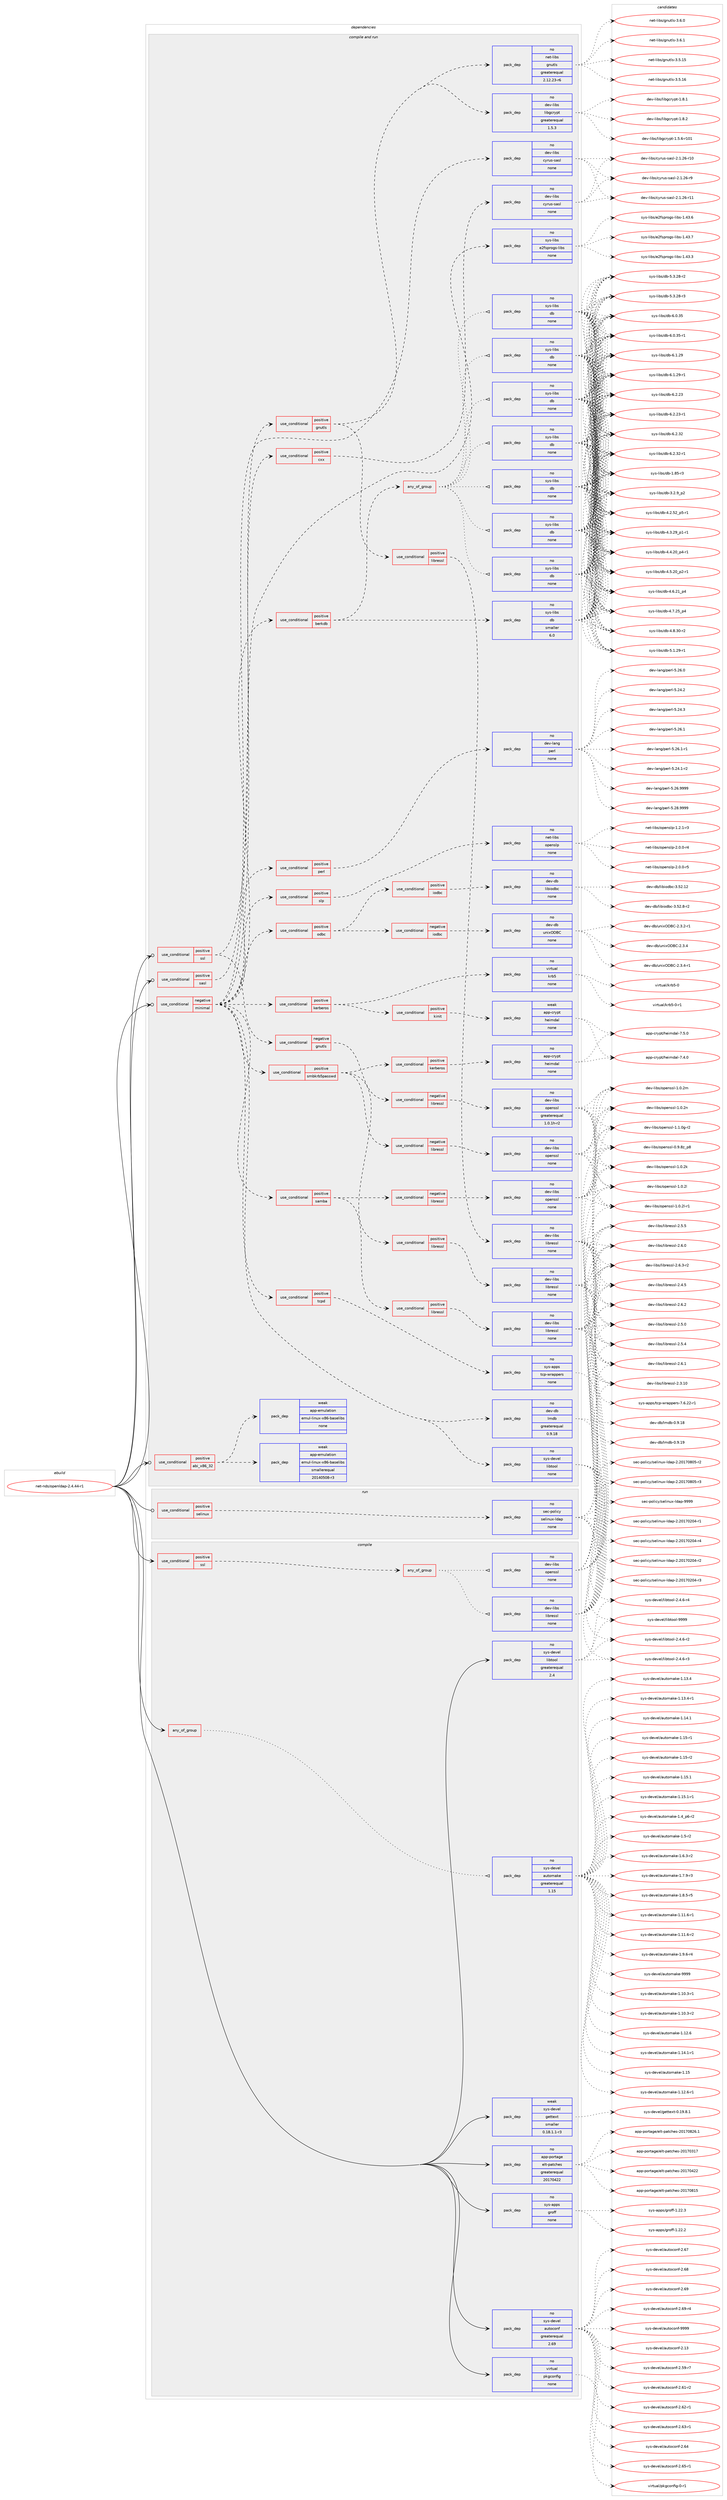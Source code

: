 digraph prolog {

# *************
# Graph options
# *************

newrank=true;
concentrate=true;
compound=true;
graph [rankdir=LR,fontname=Helvetica,fontsize=10,ranksep=1.5];#, ranksep=2.5, nodesep=0.2];
edge  [arrowhead=vee];
node  [fontname=Helvetica,fontsize=10];

# **********
# The ebuild
# **********

subgraph cluster_leftcol {
color=gray;
rank=same;
label=<<i>ebuild</i>>;
id [label="net-nds/openldap-2.4.44-r1", color=red, width=4, href="../net-nds/openldap-2.4.44-r1.svg"];
}

# ****************
# The dependencies
# ****************

subgraph cluster_midcol {
color=gray;
label=<<i>dependencies</i>>;
subgraph cluster_compile {
fillcolor="#eeeeee";
style=filled;
label=<<i>compile</i>>;
subgraph any15 {
dependency875 [label=<<TABLE BORDER="0" CELLBORDER="1" CELLSPACING="0" CELLPADDING="4"><TR><TD CELLPADDING="10">any_of_group</TD></TR></TABLE>>, shape=none, color=red];subgraph pack597 {
dependency876 [label=<<TABLE BORDER="0" CELLBORDER="1" CELLSPACING="0" CELLPADDING="4" WIDTH="220"><TR><TD ROWSPAN="6" CELLPADDING="30">pack_dep</TD></TR><TR><TD WIDTH="110">no</TD></TR><TR><TD>sys-devel</TD></TR><TR><TD>automake</TD></TR><TR><TD>greaterequal</TD></TR><TR><TD>1.15</TD></TR></TABLE>>, shape=none, color=blue];
}
dependency875:e -> dependency876:w [weight=20,style="dotted",arrowhead="oinv"];
}
id:e -> dependency875:w [weight=20,style="solid",arrowhead="vee"];
subgraph cond263 {
dependency877 [label=<<TABLE BORDER="0" CELLBORDER="1" CELLSPACING="0" CELLPADDING="4"><TR><TD ROWSPAN="3" CELLPADDING="10">use_conditional</TD></TR><TR><TD>positive</TD></TR><TR><TD>ssl</TD></TR></TABLE>>, shape=none, color=red];
subgraph any16 {
dependency878 [label=<<TABLE BORDER="0" CELLBORDER="1" CELLSPACING="0" CELLPADDING="4"><TR><TD CELLPADDING="10">any_of_group</TD></TR></TABLE>>, shape=none, color=red];subgraph pack598 {
dependency879 [label=<<TABLE BORDER="0" CELLBORDER="1" CELLSPACING="0" CELLPADDING="4" WIDTH="220"><TR><TD ROWSPAN="6" CELLPADDING="30">pack_dep</TD></TR><TR><TD WIDTH="110">no</TD></TR><TR><TD>dev-libs</TD></TR><TR><TD>openssl</TD></TR><TR><TD>none</TD></TR><TR><TD></TD></TR></TABLE>>, shape=none, color=blue];
}
dependency878:e -> dependency879:w [weight=20,style="dotted",arrowhead="oinv"];
subgraph pack599 {
dependency880 [label=<<TABLE BORDER="0" CELLBORDER="1" CELLSPACING="0" CELLPADDING="4" WIDTH="220"><TR><TD ROWSPAN="6" CELLPADDING="30">pack_dep</TD></TR><TR><TD WIDTH="110">no</TD></TR><TR><TD>dev-libs</TD></TR><TR><TD>libressl</TD></TR><TR><TD>none</TD></TR><TR><TD></TD></TR></TABLE>>, shape=none, color=blue];
}
dependency878:e -> dependency880:w [weight=20,style="dotted",arrowhead="oinv"];
}
dependency877:e -> dependency878:w [weight=20,style="dashed",arrowhead="vee"];
}
id:e -> dependency877:w [weight=20,style="solid",arrowhead="vee"];
subgraph pack600 {
dependency881 [label=<<TABLE BORDER="0" CELLBORDER="1" CELLSPACING="0" CELLPADDING="4" WIDTH="220"><TR><TD ROWSPAN="6" CELLPADDING="30">pack_dep</TD></TR><TR><TD WIDTH="110">no</TD></TR><TR><TD>app-portage</TD></TR><TR><TD>elt-patches</TD></TR><TR><TD>greaterequal</TD></TR><TR><TD>20170422</TD></TR></TABLE>>, shape=none, color=blue];
}
id:e -> dependency881:w [weight=20,style="solid",arrowhead="vee"];
subgraph pack601 {
dependency882 [label=<<TABLE BORDER="0" CELLBORDER="1" CELLSPACING="0" CELLPADDING="4" WIDTH="220"><TR><TD ROWSPAN="6" CELLPADDING="30">pack_dep</TD></TR><TR><TD WIDTH="110">no</TD></TR><TR><TD>sys-apps</TD></TR><TR><TD>groff</TD></TR><TR><TD>none</TD></TR><TR><TD></TD></TR></TABLE>>, shape=none, color=blue];
}
id:e -> dependency882:w [weight=20,style="solid",arrowhead="vee"];
subgraph pack602 {
dependency883 [label=<<TABLE BORDER="0" CELLBORDER="1" CELLSPACING="0" CELLPADDING="4" WIDTH="220"><TR><TD ROWSPAN="6" CELLPADDING="30">pack_dep</TD></TR><TR><TD WIDTH="110">no</TD></TR><TR><TD>sys-devel</TD></TR><TR><TD>autoconf</TD></TR><TR><TD>greaterequal</TD></TR><TR><TD>2.69</TD></TR></TABLE>>, shape=none, color=blue];
}
id:e -> dependency883:w [weight=20,style="solid",arrowhead="vee"];
subgraph pack603 {
dependency884 [label=<<TABLE BORDER="0" CELLBORDER="1" CELLSPACING="0" CELLPADDING="4" WIDTH="220"><TR><TD ROWSPAN="6" CELLPADDING="30">pack_dep</TD></TR><TR><TD WIDTH="110">no</TD></TR><TR><TD>sys-devel</TD></TR><TR><TD>libtool</TD></TR><TR><TD>greaterequal</TD></TR><TR><TD>2.4</TD></TR></TABLE>>, shape=none, color=blue];
}
id:e -> dependency884:w [weight=20,style="solid",arrowhead="vee"];
subgraph pack604 {
dependency885 [label=<<TABLE BORDER="0" CELLBORDER="1" CELLSPACING="0" CELLPADDING="4" WIDTH="220"><TR><TD ROWSPAN="6" CELLPADDING="30">pack_dep</TD></TR><TR><TD WIDTH="110">no</TD></TR><TR><TD>virtual</TD></TR><TR><TD>pkgconfig</TD></TR><TR><TD>none</TD></TR><TR><TD></TD></TR></TABLE>>, shape=none, color=blue];
}
id:e -> dependency885:w [weight=20,style="solid",arrowhead="vee"];
subgraph pack605 {
dependency886 [label=<<TABLE BORDER="0" CELLBORDER="1" CELLSPACING="0" CELLPADDING="4" WIDTH="220"><TR><TD ROWSPAN="6" CELLPADDING="30">pack_dep</TD></TR><TR><TD WIDTH="110">weak</TD></TR><TR><TD>sys-devel</TD></TR><TR><TD>gettext</TD></TR><TR><TD>smaller</TD></TR><TR><TD>0.18.1.1-r3</TD></TR></TABLE>>, shape=none, color=blue];
}
id:e -> dependency886:w [weight=20,style="solid",arrowhead="vee"];
}
subgraph cluster_compileandrun {
fillcolor="#eeeeee";
style=filled;
label=<<i>compile and run</i>>;
subgraph cond264 {
dependency887 [label=<<TABLE BORDER="0" CELLBORDER="1" CELLSPACING="0" CELLPADDING="4"><TR><TD ROWSPAN="3" CELLPADDING="10">use_conditional</TD></TR><TR><TD>negative</TD></TR><TR><TD>minimal</TD></TR></TABLE>>, shape=none, color=red];
subgraph pack606 {
dependency888 [label=<<TABLE BORDER="0" CELLBORDER="1" CELLSPACING="0" CELLPADDING="4" WIDTH="220"><TR><TD ROWSPAN="6" CELLPADDING="30">pack_dep</TD></TR><TR><TD WIDTH="110">no</TD></TR><TR><TD>sys-devel</TD></TR><TR><TD>libtool</TD></TR><TR><TD>none</TD></TR><TR><TD></TD></TR></TABLE>>, shape=none, color=blue];
}
dependency887:e -> dependency888:w [weight=20,style="dashed",arrowhead="vee"];
subgraph pack607 {
dependency889 [label=<<TABLE BORDER="0" CELLBORDER="1" CELLSPACING="0" CELLPADDING="4" WIDTH="220"><TR><TD ROWSPAN="6" CELLPADDING="30">pack_dep</TD></TR><TR><TD WIDTH="110">no</TD></TR><TR><TD>sys-libs</TD></TR><TR><TD>e2fsprogs-libs</TD></TR><TR><TD>none</TD></TR><TR><TD></TD></TR></TABLE>>, shape=none, color=blue];
}
dependency887:e -> dependency889:w [weight=20,style="dashed",arrowhead="vee"];
subgraph pack608 {
dependency890 [label=<<TABLE BORDER="0" CELLBORDER="1" CELLSPACING="0" CELLPADDING="4" WIDTH="220"><TR><TD ROWSPAN="6" CELLPADDING="30">pack_dep</TD></TR><TR><TD WIDTH="110">no</TD></TR><TR><TD>dev-db</TD></TR><TR><TD>lmdb</TD></TR><TR><TD>greaterequal</TD></TR><TR><TD>0.9.18</TD></TR></TABLE>>, shape=none, color=blue];
}
dependency887:e -> dependency890:w [weight=20,style="dashed",arrowhead="vee"];
subgraph cond265 {
dependency891 [label=<<TABLE BORDER="0" CELLBORDER="1" CELLSPACING="0" CELLPADDING="4"><TR><TD ROWSPAN="3" CELLPADDING="10">use_conditional</TD></TR><TR><TD>positive</TD></TR><TR><TD>tcpd</TD></TR></TABLE>>, shape=none, color=red];
subgraph pack609 {
dependency892 [label=<<TABLE BORDER="0" CELLBORDER="1" CELLSPACING="0" CELLPADDING="4" WIDTH="220"><TR><TD ROWSPAN="6" CELLPADDING="30">pack_dep</TD></TR><TR><TD WIDTH="110">no</TD></TR><TR><TD>sys-apps</TD></TR><TR><TD>tcp-wrappers</TD></TR><TR><TD>none</TD></TR><TR><TD></TD></TR></TABLE>>, shape=none, color=blue];
}
dependency891:e -> dependency892:w [weight=20,style="dashed",arrowhead="vee"];
}
dependency887:e -> dependency891:w [weight=20,style="dashed",arrowhead="vee"];
subgraph cond266 {
dependency893 [label=<<TABLE BORDER="0" CELLBORDER="1" CELLSPACING="0" CELLPADDING="4"><TR><TD ROWSPAN="3" CELLPADDING="10">use_conditional</TD></TR><TR><TD>positive</TD></TR><TR><TD>odbc</TD></TR></TABLE>>, shape=none, color=red];
subgraph cond267 {
dependency894 [label=<<TABLE BORDER="0" CELLBORDER="1" CELLSPACING="0" CELLPADDING="4"><TR><TD ROWSPAN="3" CELLPADDING="10">use_conditional</TD></TR><TR><TD>negative</TD></TR><TR><TD>iodbc</TD></TR></TABLE>>, shape=none, color=red];
subgraph pack610 {
dependency895 [label=<<TABLE BORDER="0" CELLBORDER="1" CELLSPACING="0" CELLPADDING="4" WIDTH="220"><TR><TD ROWSPAN="6" CELLPADDING="30">pack_dep</TD></TR><TR><TD WIDTH="110">no</TD></TR><TR><TD>dev-db</TD></TR><TR><TD>unixODBC</TD></TR><TR><TD>none</TD></TR><TR><TD></TD></TR></TABLE>>, shape=none, color=blue];
}
dependency894:e -> dependency895:w [weight=20,style="dashed",arrowhead="vee"];
}
dependency893:e -> dependency894:w [weight=20,style="dashed",arrowhead="vee"];
subgraph cond268 {
dependency896 [label=<<TABLE BORDER="0" CELLBORDER="1" CELLSPACING="0" CELLPADDING="4"><TR><TD ROWSPAN="3" CELLPADDING="10">use_conditional</TD></TR><TR><TD>positive</TD></TR><TR><TD>iodbc</TD></TR></TABLE>>, shape=none, color=red];
subgraph pack611 {
dependency897 [label=<<TABLE BORDER="0" CELLBORDER="1" CELLSPACING="0" CELLPADDING="4" WIDTH="220"><TR><TD ROWSPAN="6" CELLPADDING="30">pack_dep</TD></TR><TR><TD WIDTH="110">no</TD></TR><TR><TD>dev-db</TD></TR><TR><TD>libiodbc</TD></TR><TR><TD>none</TD></TR><TR><TD></TD></TR></TABLE>>, shape=none, color=blue];
}
dependency896:e -> dependency897:w [weight=20,style="dashed",arrowhead="vee"];
}
dependency893:e -> dependency896:w [weight=20,style="dashed",arrowhead="vee"];
}
dependency887:e -> dependency893:w [weight=20,style="dashed",arrowhead="vee"];
subgraph cond269 {
dependency898 [label=<<TABLE BORDER="0" CELLBORDER="1" CELLSPACING="0" CELLPADDING="4"><TR><TD ROWSPAN="3" CELLPADDING="10">use_conditional</TD></TR><TR><TD>positive</TD></TR><TR><TD>slp</TD></TR></TABLE>>, shape=none, color=red];
subgraph pack612 {
dependency899 [label=<<TABLE BORDER="0" CELLBORDER="1" CELLSPACING="0" CELLPADDING="4" WIDTH="220"><TR><TD ROWSPAN="6" CELLPADDING="30">pack_dep</TD></TR><TR><TD WIDTH="110">no</TD></TR><TR><TD>net-libs</TD></TR><TR><TD>openslp</TD></TR><TR><TD>none</TD></TR><TR><TD></TD></TR></TABLE>>, shape=none, color=blue];
}
dependency898:e -> dependency899:w [weight=20,style="dashed",arrowhead="vee"];
}
dependency887:e -> dependency898:w [weight=20,style="dashed",arrowhead="vee"];
subgraph cond270 {
dependency900 [label=<<TABLE BORDER="0" CELLBORDER="1" CELLSPACING="0" CELLPADDING="4"><TR><TD ROWSPAN="3" CELLPADDING="10">use_conditional</TD></TR><TR><TD>positive</TD></TR><TR><TD>perl</TD></TR></TABLE>>, shape=none, color=red];
subgraph pack613 {
dependency901 [label=<<TABLE BORDER="0" CELLBORDER="1" CELLSPACING="0" CELLPADDING="4" WIDTH="220"><TR><TD ROWSPAN="6" CELLPADDING="30">pack_dep</TD></TR><TR><TD WIDTH="110">no</TD></TR><TR><TD>dev-lang</TD></TR><TR><TD>perl</TD></TR><TR><TD>none</TD></TR><TR><TD></TD></TR></TABLE>>, shape=none, color=blue];
}
dependency900:e -> dependency901:w [weight=20,style="dashed",arrowhead="vee"];
}
dependency887:e -> dependency900:w [weight=20,style="dashed",arrowhead="vee"];
subgraph cond271 {
dependency902 [label=<<TABLE BORDER="0" CELLBORDER="1" CELLSPACING="0" CELLPADDING="4"><TR><TD ROWSPAN="3" CELLPADDING="10">use_conditional</TD></TR><TR><TD>positive</TD></TR><TR><TD>samba</TD></TR></TABLE>>, shape=none, color=red];
subgraph cond272 {
dependency903 [label=<<TABLE BORDER="0" CELLBORDER="1" CELLSPACING="0" CELLPADDING="4"><TR><TD ROWSPAN="3" CELLPADDING="10">use_conditional</TD></TR><TR><TD>negative</TD></TR><TR><TD>libressl</TD></TR></TABLE>>, shape=none, color=red];
subgraph pack614 {
dependency904 [label=<<TABLE BORDER="0" CELLBORDER="1" CELLSPACING="0" CELLPADDING="4" WIDTH="220"><TR><TD ROWSPAN="6" CELLPADDING="30">pack_dep</TD></TR><TR><TD WIDTH="110">no</TD></TR><TR><TD>dev-libs</TD></TR><TR><TD>openssl</TD></TR><TR><TD>none</TD></TR><TR><TD></TD></TR></TABLE>>, shape=none, color=blue];
}
dependency903:e -> dependency904:w [weight=20,style="dashed",arrowhead="vee"];
}
dependency902:e -> dependency903:w [weight=20,style="dashed",arrowhead="vee"];
subgraph cond273 {
dependency905 [label=<<TABLE BORDER="0" CELLBORDER="1" CELLSPACING="0" CELLPADDING="4"><TR><TD ROWSPAN="3" CELLPADDING="10">use_conditional</TD></TR><TR><TD>positive</TD></TR><TR><TD>libressl</TD></TR></TABLE>>, shape=none, color=red];
subgraph pack615 {
dependency906 [label=<<TABLE BORDER="0" CELLBORDER="1" CELLSPACING="0" CELLPADDING="4" WIDTH="220"><TR><TD ROWSPAN="6" CELLPADDING="30">pack_dep</TD></TR><TR><TD WIDTH="110">no</TD></TR><TR><TD>dev-libs</TD></TR><TR><TD>libressl</TD></TR><TR><TD>none</TD></TR><TR><TD></TD></TR></TABLE>>, shape=none, color=blue];
}
dependency905:e -> dependency906:w [weight=20,style="dashed",arrowhead="vee"];
}
dependency902:e -> dependency905:w [weight=20,style="dashed",arrowhead="vee"];
}
dependency887:e -> dependency902:w [weight=20,style="dashed",arrowhead="vee"];
subgraph cond274 {
dependency907 [label=<<TABLE BORDER="0" CELLBORDER="1" CELLSPACING="0" CELLPADDING="4"><TR><TD ROWSPAN="3" CELLPADDING="10">use_conditional</TD></TR><TR><TD>positive</TD></TR><TR><TD>berkdb</TD></TR></TABLE>>, shape=none, color=red];
subgraph pack616 {
dependency908 [label=<<TABLE BORDER="0" CELLBORDER="1" CELLSPACING="0" CELLPADDING="4" WIDTH="220"><TR><TD ROWSPAN="6" CELLPADDING="30">pack_dep</TD></TR><TR><TD WIDTH="110">no</TD></TR><TR><TD>sys-libs</TD></TR><TR><TD>db</TD></TR><TR><TD>smaller</TD></TR><TR><TD>6.0</TD></TR></TABLE>>, shape=none, color=blue];
}
dependency907:e -> dependency908:w [weight=20,style="dashed",arrowhead="vee"];
subgraph any17 {
dependency909 [label=<<TABLE BORDER="0" CELLBORDER="1" CELLSPACING="0" CELLPADDING="4"><TR><TD CELLPADDING="10">any_of_group</TD></TR></TABLE>>, shape=none, color=red];subgraph pack617 {
dependency910 [label=<<TABLE BORDER="0" CELLBORDER="1" CELLSPACING="0" CELLPADDING="4" WIDTH="220"><TR><TD ROWSPAN="6" CELLPADDING="30">pack_dep</TD></TR><TR><TD WIDTH="110">no</TD></TR><TR><TD>sys-libs</TD></TR><TR><TD>db</TD></TR><TR><TD>none</TD></TR><TR><TD></TD></TR></TABLE>>, shape=none, color=blue];
}
dependency909:e -> dependency910:w [weight=20,style="dotted",arrowhead="oinv"];
subgraph pack618 {
dependency911 [label=<<TABLE BORDER="0" CELLBORDER="1" CELLSPACING="0" CELLPADDING="4" WIDTH="220"><TR><TD ROWSPAN="6" CELLPADDING="30">pack_dep</TD></TR><TR><TD WIDTH="110">no</TD></TR><TR><TD>sys-libs</TD></TR><TR><TD>db</TD></TR><TR><TD>none</TD></TR><TR><TD></TD></TR></TABLE>>, shape=none, color=blue];
}
dependency909:e -> dependency911:w [weight=20,style="dotted",arrowhead="oinv"];
subgraph pack619 {
dependency912 [label=<<TABLE BORDER="0" CELLBORDER="1" CELLSPACING="0" CELLPADDING="4" WIDTH="220"><TR><TD ROWSPAN="6" CELLPADDING="30">pack_dep</TD></TR><TR><TD WIDTH="110">no</TD></TR><TR><TD>sys-libs</TD></TR><TR><TD>db</TD></TR><TR><TD>none</TD></TR><TR><TD></TD></TR></TABLE>>, shape=none, color=blue];
}
dependency909:e -> dependency912:w [weight=20,style="dotted",arrowhead="oinv"];
subgraph pack620 {
dependency913 [label=<<TABLE BORDER="0" CELLBORDER="1" CELLSPACING="0" CELLPADDING="4" WIDTH="220"><TR><TD ROWSPAN="6" CELLPADDING="30">pack_dep</TD></TR><TR><TD WIDTH="110">no</TD></TR><TR><TD>sys-libs</TD></TR><TR><TD>db</TD></TR><TR><TD>none</TD></TR><TR><TD></TD></TR></TABLE>>, shape=none, color=blue];
}
dependency909:e -> dependency913:w [weight=20,style="dotted",arrowhead="oinv"];
subgraph pack621 {
dependency914 [label=<<TABLE BORDER="0" CELLBORDER="1" CELLSPACING="0" CELLPADDING="4" WIDTH="220"><TR><TD ROWSPAN="6" CELLPADDING="30">pack_dep</TD></TR><TR><TD WIDTH="110">no</TD></TR><TR><TD>sys-libs</TD></TR><TR><TD>db</TD></TR><TR><TD>none</TD></TR><TR><TD></TD></TR></TABLE>>, shape=none, color=blue];
}
dependency909:e -> dependency914:w [weight=20,style="dotted",arrowhead="oinv"];
subgraph pack622 {
dependency915 [label=<<TABLE BORDER="0" CELLBORDER="1" CELLSPACING="0" CELLPADDING="4" WIDTH="220"><TR><TD ROWSPAN="6" CELLPADDING="30">pack_dep</TD></TR><TR><TD WIDTH="110">no</TD></TR><TR><TD>sys-libs</TD></TR><TR><TD>db</TD></TR><TR><TD>none</TD></TR><TR><TD></TD></TR></TABLE>>, shape=none, color=blue];
}
dependency909:e -> dependency915:w [weight=20,style="dotted",arrowhead="oinv"];
subgraph pack623 {
dependency916 [label=<<TABLE BORDER="0" CELLBORDER="1" CELLSPACING="0" CELLPADDING="4" WIDTH="220"><TR><TD ROWSPAN="6" CELLPADDING="30">pack_dep</TD></TR><TR><TD WIDTH="110">no</TD></TR><TR><TD>sys-libs</TD></TR><TR><TD>db</TD></TR><TR><TD>none</TD></TR><TR><TD></TD></TR></TABLE>>, shape=none, color=blue];
}
dependency909:e -> dependency916:w [weight=20,style="dotted",arrowhead="oinv"];
}
dependency907:e -> dependency909:w [weight=20,style="dashed",arrowhead="vee"];
}
dependency887:e -> dependency907:w [weight=20,style="dashed",arrowhead="vee"];
subgraph cond275 {
dependency917 [label=<<TABLE BORDER="0" CELLBORDER="1" CELLSPACING="0" CELLPADDING="4"><TR><TD ROWSPAN="3" CELLPADDING="10">use_conditional</TD></TR><TR><TD>positive</TD></TR><TR><TD>smbkrb5passwd</TD></TR></TABLE>>, shape=none, color=red];
subgraph cond276 {
dependency918 [label=<<TABLE BORDER="0" CELLBORDER="1" CELLSPACING="0" CELLPADDING="4"><TR><TD ROWSPAN="3" CELLPADDING="10">use_conditional</TD></TR><TR><TD>negative</TD></TR><TR><TD>libressl</TD></TR></TABLE>>, shape=none, color=red];
subgraph pack624 {
dependency919 [label=<<TABLE BORDER="0" CELLBORDER="1" CELLSPACING="0" CELLPADDING="4" WIDTH="220"><TR><TD ROWSPAN="6" CELLPADDING="30">pack_dep</TD></TR><TR><TD WIDTH="110">no</TD></TR><TR><TD>dev-libs</TD></TR><TR><TD>openssl</TD></TR><TR><TD>none</TD></TR><TR><TD></TD></TR></TABLE>>, shape=none, color=blue];
}
dependency918:e -> dependency919:w [weight=20,style="dashed",arrowhead="vee"];
}
dependency917:e -> dependency918:w [weight=20,style="dashed",arrowhead="vee"];
subgraph cond277 {
dependency920 [label=<<TABLE BORDER="0" CELLBORDER="1" CELLSPACING="0" CELLPADDING="4"><TR><TD ROWSPAN="3" CELLPADDING="10">use_conditional</TD></TR><TR><TD>positive</TD></TR><TR><TD>libressl</TD></TR></TABLE>>, shape=none, color=red];
subgraph pack625 {
dependency921 [label=<<TABLE BORDER="0" CELLBORDER="1" CELLSPACING="0" CELLPADDING="4" WIDTH="220"><TR><TD ROWSPAN="6" CELLPADDING="30">pack_dep</TD></TR><TR><TD WIDTH="110">no</TD></TR><TR><TD>dev-libs</TD></TR><TR><TD>libressl</TD></TR><TR><TD>none</TD></TR><TR><TD></TD></TR></TABLE>>, shape=none, color=blue];
}
dependency920:e -> dependency921:w [weight=20,style="dashed",arrowhead="vee"];
}
dependency917:e -> dependency920:w [weight=20,style="dashed",arrowhead="vee"];
subgraph cond278 {
dependency922 [label=<<TABLE BORDER="0" CELLBORDER="1" CELLSPACING="0" CELLPADDING="4"><TR><TD ROWSPAN="3" CELLPADDING="10">use_conditional</TD></TR><TR><TD>positive</TD></TR><TR><TD>kerberos</TD></TR></TABLE>>, shape=none, color=red];
subgraph pack626 {
dependency923 [label=<<TABLE BORDER="0" CELLBORDER="1" CELLSPACING="0" CELLPADDING="4" WIDTH="220"><TR><TD ROWSPAN="6" CELLPADDING="30">pack_dep</TD></TR><TR><TD WIDTH="110">no</TD></TR><TR><TD>app-crypt</TD></TR><TR><TD>heimdal</TD></TR><TR><TD>none</TD></TR><TR><TD></TD></TR></TABLE>>, shape=none, color=blue];
}
dependency922:e -> dependency923:w [weight=20,style="dashed",arrowhead="vee"];
}
dependency917:e -> dependency922:w [weight=20,style="dashed",arrowhead="vee"];
}
dependency887:e -> dependency917:w [weight=20,style="dashed",arrowhead="vee"];
subgraph cond279 {
dependency924 [label=<<TABLE BORDER="0" CELLBORDER="1" CELLSPACING="0" CELLPADDING="4"><TR><TD ROWSPAN="3" CELLPADDING="10">use_conditional</TD></TR><TR><TD>positive</TD></TR><TR><TD>kerberos</TD></TR></TABLE>>, shape=none, color=red];
subgraph pack627 {
dependency925 [label=<<TABLE BORDER="0" CELLBORDER="1" CELLSPACING="0" CELLPADDING="4" WIDTH="220"><TR><TD ROWSPAN="6" CELLPADDING="30">pack_dep</TD></TR><TR><TD WIDTH="110">no</TD></TR><TR><TD>virtual</TD></TR><TR><TD>krb5</TD></TR><TR><TD>none</TD></TR><TR><TD></TD></TR></TABLE>>, shape=none, color=blue];
}
dependency924:e -> dependency925:w [weight=20,style="dashed",arrowhead="vee"];
subgraph cond280 {
dependency926 [label=<<TABLE BORDER="0" CELLBORDER="1" CELLSPACING="0" CELLPADDING="4"><TR><TD ROWSPAN="3" CELLPADDING="10">use_conditional</TD></TR><TR><TD>positive</TD></TR><TR><TD>kinit</TD></TR></TABLE>>, shape=none, color=red];
subgraph pack628 {
dependency927 [label=<<TABLE BORDER="0" CELLBORDER="1" CELLSPACING="0" CELLPADDING="4" WIDTH="220"><TR><TD ROWSPAN="6" CELLPADDING="30">pack_dep</TD></TR><TR><TD WIDTH="110">weak</TD></TR><TR><TD>app-crypt</TD></TR><TR><TD>heimdal</TD></TR><TR><TD>none</TD></TR><TR><TD></TD></TR></TABLE>>, shape=none, color=blue];
}
dependency926:e -> dependency927:w [weight=20,style="dashed",arrowhead="vee"];
}
dependency924:e -> dependency926:w [weight=20,style="dashed",arrowhead="vee"];
}
dependency887:e -> dependency924:w [weight=20,style="dashed",arrowhead="vee"];
subgraph cond281 {
dependency928 [label=<<TABLE BORDER="0" CELLBORDER="1" CELLSPACING="0" CELLPADDING="4"><TR><TD ROWSPAN="3" CELLPADDING="10">use_conditional</TD></TR><TR><TD>positive</TD></TR><TR><TD>cxx</TD></TR></TABLE>>, shape=none, color=red];
subgraph pack629 {
dependency929 [label=<<TABLE BORDER="0" CELLBORDER="1" CELLSPACING="0" CELLPADDING="4" WIDTH="220"><TR><TD ROWSPAN="6" CELLPADDING="30">pack_dep</TD></TR><TR><TD WIDTH="110">no</TD></TR><TR><TD>dev-libs</TD></TR><TR><TD>cyrus-sasl</TD></TR><TR><TD>none</TD></TR><TR><TD></TD></TR></TABLE>>, shape=none, color=blue];
}
dependency928:e -> dependency929:w [weight=20,style="dashed",arrowhead="vee"];
}
dependency887:e -> dependency928:w [weight=20,style="dashed",arrowhead="vee"];
}
id:e -> dependency887:w [weight=20,style="solid",arrowhead="odotvee"];
subgraph cond282 {
dependency930 [label=<<TABLE BORDER="0" CELLBORDER="1" CELLSPACING="0" CELLPADDING="4"><TR><TD ROWSPAN="3" CELLPADDING="10">use_conditional</TD></TR><TR><TD>positive</TD></TR><TR><TD>abi_x86_32</TD></TR></TABLE>>, shape=none, color=red];
subgraph pack630 {
dependency931 [label=<<TABLE BORDER="0" CELLBORDER="1" CELLSPACING="0" CELLPADDING="4" WIDTH="220"><TR><TD ROWSPAN="6" CELLPADDING="30">pack_dep</TD></TR><TR><TD WIDTH="110">weak</TD></TR><TR><TD>app-emulation</TD></TR><TR><TD>emul-linux-x86-baselibs</TD></TR><TR><TD>smallerequal</TD></TR><TR><TD>20140508-r3</TD></TR></TABLE>>, shape=none, color=blue];
}
dependency930:e -> dependency931:w [weight=20,style="dashed",arrowhead="vee"];
subgraph pack631 {
dependency932 [label=<<TABLE BORDER="0" CELLBORDER="1" CELLSPACING="0" CELLPADDING="4" WIDTH="220"><TR><TD ROWSPAN="6" CELLPADDING="30">pack_dep</TD></TR><TR><TD WIDTH="110">weak</TD></TR><TR><TD>app-emulation</TD></TR><TR><TD>emul-linux-x86-baselibs</TD></TR><TR><TD>none</TD></TR><TR><TD></TD></TR></TABLE>>, shape=none, color=blue];
}
dependency930:e -> dependency932:w [weight=20,style="dashed",arrowhead="vee"];
}
id:e -> dependency930:w [weight=20,style="solid",arrowhead="odotvee"];
subgraph cond283 {
dependency933 [label=<<TABLE BORDER="0" CELLBORDER="1" CELLSPACING="0" CELLPADDING="4"><TR><TD ROWSPAN="3" CELLPADDING="10">use_conditional</TD></TR><TR><TD>positive</TD></TR><TR><TD>sasl</TD></TR></TABLE>>, shape=none, color=red];
subgraph pack632 {
dependency934 [label=<<TABLE BORDER="0" CELLBORDER="1" CELLSPACING="0" CELLPADDING="4" WIDTH="220"><TR><TD ROWSPAN="6" CELLPADDING="30">pack_dep</TD></TR><TR><TD WIDTH="110">no</TD></TR><TR><TD>dev-libs</TD></TR><TR><TD>cyrus-sasl</TD></TR><TR><TD>none</TD></TR><TR><TD></TD></TR></TABLE>>, shape=none, color=blue];
}
dependency933:e -> dependency934:w [weight=20,style="dashed",arrowhead="vee"];
}
id:e -> dependency933:w [weight=20,style="solid",arrowhead="odotvee"];
subgraph cond284 {
dependency935 [label=<<TABLE BORDER="0" CELLBORDER="1" CELLSPACING="0" CELLPADDING="4"><TR><TD ROWSPAN="3" CELLPADDING="10">use_conditional</TD></TR><TR><TD>positive</TD></TR><TR><TD>ssl</TD></TR></TABLE>>, shape=none, color=red];
subgraph cond285 {
dependency936 [label=<<TABLE BORDER="0" CELLBORDER="1" CELLSPACING="0" CELLPADDING="4"><TR><TD ROWSPAN="3" CELLPADDING="10">use_conditional</TD></TR><TR><TD>negative</TD></TR><TR><TD>gnutls</TD></TR></TABLE>>, shape=none, color=red];
subgraph cond286 {
dependency937 [label=<<TABLE BORDER="0" CELLBORDER="1" CELLSPACING="0" CELLPADDING="4"><TR><TD ROWSPAN="3" CELLPADDING="10">use_conditional</TD></TR><TR><TD>negative</TD></TR><TR><TD>libressl</TD></TR></TABLE>>, shape=none, color=red];
subgraph pack633 {
dependency938 [label=<<TABLE BORDER="0" CELLBORDER="1" CELLSPACING="0" CELLPADDING="4" WIDTH="220"><TR><TD ROWSPAN="6" CELLPADDING="30">pack_dep</TD></TR><TR><TD WIDTH="110">no</TD></TR><TR><TD>dev-libs</TD></TR><TR><TD>openssl</TD></TR><TR><TD>greaterequal</TD></TR><TR><TD>1.0.1h-r2</TD></TR></TABLE>>, shape=none, color=blue];
}
dependency937:e -> dependency938:w [weight=20,style="dashed",arrowhead="vee"];
}
dependency936:e -> dependency937:w [weight=20,style="dashed",arrowhead="vee"];
}
dependency935:e -> dependency936:w [weight=20,style="dashed",arrowhead="vee"];
subgraph cond287 {
dependency939 [label=<<TABLE BORDER="0" CELLBORDER="1" CELLSPACING="0" CELLPADDING="4"><TR><TD ROWSPAN="3" CELLPADDING="10">use_conditional</TD></TR><TR><TD>positive</TD></TR><TR><TD>gnutls</TD></TR></TABLE>>, shape=none, color=red];
subgraph pack634 {
dependency940 [label=<<TABLE BORDER="0" CELLBORDER="1" CELLSPACING="0" CELLPADDING="4" WIDTH="220"><TR><TD ROWSPAN="6" CELLPADDING="30">pack_dep</TD></TR><TR><TD WIDTH="110">no</TD></TR><TR><TD>net-libs</TD></TR><TR><TD>gnutls</TD></TR><TR><TD>greaterequal</TD></TR><TR><TD>2.12.23-r6</TD></TR></TABLE>>, shape=none, color=blue];
}
dependency939:e -> dependency940:w [weight=20,style="dashed",arrowhead="vee"];
subgraph cond288 {
dependency941 [label=<<TABLE BORDER="0" CELLBORDER="1" CELLSPACING="0" CELLPADDING="4"><TR><TD ROWSPAN="3" CELLPADDING="10">use_conditional</TD></TR><TR><TD>positive</TD></TR><TR><TD>libressl</TD></TR></TABLE>>, shape=none, color=red];
subgraph pack635 {
dependency942 [label=<<TABLE BORDER="0" CELLBORDER="1" CELLSPACING="0" CELLPADDING="4" WIDTH="220"><TR><TD ROWSPAN="6" CELLPADDING="30">pack_dep</TD></TR><TR><TD WIDTH="110">no</TD></TR><TR><TD>dev-libs</TD></TR><TR><TD>libressl</TD></TR><TR><TD>none</TD></TR><TR><TD></TD></TR></TABLE>>, shape=none, color=blue];
}
dependency941:e -> dependency942:w [weight=20,style="dashed",arrowhead="vee"];
}
dependency939:e -> dependency941:w [weight=20,style="dashed",arrowhead="vee"];
subgraph pack636 {
dependency943 [label=<<TABLE BORDER="0" CELLBORDER="1" CELLSPACING="0" CELLPADDING="4" WIDTH="220"><TR><TD ROWSPAN="6" CELLPADDING="30">pack_dep</TD></TR><TR><TD WIDTH="110">no</TD></TR><TR><TD>dev-libs</TD></TR><TR><TD>libgcrypt</TD></TR><TR><TD>greaterequal</TD></TR><TR><TD>1.5.3</TD></TR></TABLE>>, shape=none, color=blue];
}
dependency939:e -> dependency943:w [weight=20,style="dashed",arrowhead="vee"];
}
dependency935:e -> dependency939:w [weight=20,style="dashed",arrowhead="vee"];
}
id:e -> dependency935:w [weight=20,style="solid",arrowhead="odotvee"];
}
subgraph cluster_run {
fillcolor="#eeeeee";
style=filled;
label=<<i>run</i>>;
subgraph cond289 {
dependency944 [label=<<TABLE BORDER="0" CELLBORDER="1" CELLSPACING="0" CELLPADDING="4"><TR><TD ROWSPAN="3" CELLPADDING="10">use_conditional</TD></TR><TR><TD>positive</TD></TR><TR><TD>selinux</TD></TR></TABLE>>, shape=none, color=red];
subgraph pack637 {
dependency945 [label=<<TABLE BORDER="0" CELLBORDER="1" CELLSPACING="0" CELLPADDING="4" WIDTH="220"><TR><TD ROWSPAN="6" CELLPADDING="30">pack_dep</TD></TR><TR><TD WIDTH="110">no</TD></TR><TR><TD>sec-policy</TD></TR><TR><TD>selinux-ldap</TD></TR><TR><TD>none</TD></TR><TR><TD></TD></TR></TABLE>>, shape=none, color=blue];
}
dependency944:e -> dependency945:w [weight=20,style="dashed",arrowhead="vee"];
}
id:e -> dependency944:w [weight=20,style="solid",arrowhead="odot"];
}
}

# **************
# The candidates
# **************

subgraph cluster_choices {
rank=same;
color=gray;
label=<<i>candidates</i>>;

subgraph choice597 {
color=black;
nodesep=1;
choice11512111545100101118101108479711711611110997107101454946494846514511449 [label="sys-devel/automake-1.10.3-r1", color=red, width=4,href="../sys-devel/automake-1.10.3-r1.svg"];
choice11512111545100101118101108479711711611110997107101454946494846514511450 [label="sys-devel/automake-1.10.3-r2", color=red, width=4,href="../sys-devel/automake-1.10.3-r2.svg"];
choice11512111545100101118101108479711711611110997107101454946494946544511449 [label="sys-devel/automake-1.11.6-r1", color=red, width=4,href="../sys-devel/automake-1.11.6-r1.svg"];
choice11512111545100101118101108479711711611110997107101454946494946544511450 [label="sys-devel/automake-1.11.6-r2", color=red, width=4,href="../sys-devel/automake-1.11.6-r2.svg"];
choice1151211154510010111810110847971171161111099710710145494649504654 [label="sys-devel/automake-1.12.6", color=red, width=4,href="../sys-devel/automake-1.12.6.svg"];
choice11512111545100101118101108479711711611110997107101454946495046544511449 [label="sys-devel/automake-1.12.6-r1", color=red, width=4,href="../sys-devel/automake-1.12.6-r1.svg"];
choice1151211154510010111810110847971171161111099710710145494649514652 [label="sys-devel/automake-1.13.4", color=red, width=4,href="../sys-devel/automake-1.13.4.svg"];
choice11512111545100101118101108479711711611110997107101454946495146524511449 [label="sys-devel/automake-1.13.4-r1", color=red, width=4,href="../sys-devel/automake-1.13.4-r1.svg"];
choice1151211154510010111810110847971171161111099710710145494649524649 [label="sys-devel/automake-1.14.1", color=red, width=4,href="../sys-devel/automake-1.14.1.svg"];
choice11512111545100101118101108479711711611110997107101454946495246494511449 [label="sys-devel/automake-1.14.1-r1", color=red, width=4,href="../sys-devel/automake-1.14.1-r1.svg"];
choice115121115451001011181011084797117116111109971071014549464953 [label="sys-devel/automake-1.15", color=red, width=4,href="../sys-devel/automake-1.15.svg"];
choice1151211154510010111810110847971171161111099710710145494649534511449 [label="sys-devel/automake-1.15-r1", color=red, width=4,href="../sys-devel/automake-1.15-r1.svg"];
choice1151211154510010111810110847971171161111099710710145494649534511450 [label="sys-devel/automake-1.15-r2", color=red, width=4,href="../sys-devel/automake-1.15-r2.svg"];
choice1151211154510010111810110847971171161111099710710145494649534649 [label="sys-devel/automake-1.15.1", color=red, width=4,href="../sys-devel/automake-1.15.1.svg"];
choice11512111545100101118101108479711711611110997107101454946495346494511449 [label="sys-devel/automake-1.15.1-r1", color=red, width=4,href="../sys-devel/automake-1.15.1-r1.svg"];
choice115121115451001011181011084797117116111109971071014549465295112544511450 [label="sys-devel/automake-1.4_p6-r2", color=red, width=4,href="../sys-devel/automake-1.4_p6-r2.svg"];
choice11512111545100101118101108479711711611110997107101454946534511450 [label="sys-devel/automake-1.5-r2", color=red, width=4,href="../sys-devel/automake-1.5-r2.svg"];
choice115121115451001011181011084797117116111109971071014549465446514511450 [label="sys-devel/automake-1.6.3-r2", color=red, width=4,href="../sys-devel/automake-1.6.3-r2.svg"];
choice115121115451001011181011084797117116111109971071014549465546574511451 [label="sys-devel/automake-1.7.9-r3", color=red, width=4,href="../sys-devel/automake-1.7.9-r3.svg"];
choice115121115451001011181011084797117116111109971071014549465646534511453 [label="sys-devel/automake-1.8.5-r5", color=red, width=4,href="../sys-devel/automake-1.8.5-r5.svg"];
choice115121115451001011181011084797117116111109971071014549465746544511452 [label="sys-devel/automake-1.9.6-r4", color=red, width=4,href="../sys-devel/automake-1.9.6-r4.svg"];
choice115121115451001011181011084797117116111109971071014557575757 [label="sys-devel/automake-9999", color=red, width=4,href="../sys-devel/automake-9999.svg"];
dependency876:e -> choice11512111545100101118101108479711711611110997107101454946494846514511449:w [style=dotted,weight="100"];
dependency876:e -> choice11512111545100101118101108479711711611110997107101454946494846514511450:w [style=dotted,weight="100"];
dependency876:e -> choice11512111545100101118101108479711711611110997107101454946494946544511449:w [style=dotted,weight="100"];
dependency876:e -> choice11512111545100101118101108479711711611110997107101454946494946544511450:w [style=dotted,weight="100"];
dependency876:e -> choice1151211154510010111810110847971171161111099710710145494649504654:w [style=dotted,weight="100"];
dependency876:e -> choice11512111545100101118101108479711711611110997107101454946495046544511449:w [style=dotted,weight="100"];
dependency876:e -> choice1151211154510010111810110847971171161111099710710145494649514652:w [style=dotted,weight="100"];
dependency876:e -> choice11512111545100101118101108479711711611110997107101454946495146524511449:w [style=dotted,weight="100"];
dependency876:e -> choice1151211154510010111810110847971171161111099710710145494649524649:w [style=dotted,weight="100"];
dependency876:e -> choice11512111545100101118101108479711711611110997107101454946495246494511449:w [style=dotted,weight="100"];
dependency876:e -> choice115121115451001011181011084797117116111109971071014549464953:w [style=dotted,weight="100"];
dependency876:e -> choice1151211154510010111810110847971171161111099710710145494649534511449:w [style=dotted,weight="100"];
dependency876:e -> choice1151211154510010111810110847971171161111099710710145494649534511450:w [style=dotted,weight="100"];
dependency876:e -> choice1151211154510010111810110847971171161111099710710145494649534649:w [style=dotted,weight="100"];
dependency876:e -> choice11512111545100101118101108479711711611110997107101454946495346494511449:w [style=dotted,weight="100"];
dependency876:e -> choice115121115451001011181011084797117116111109971071014549465295112544511450:w [style=dotted,weight="100"];
dependency876:e -> choice11512111545100101118101108479711711611110997107101454946534511450:w [style=dotted,weight="100"];
dependency876:e -> choice115121115451001011181011084797117116111109971071014549465446514511450:w [style=dotted,weight="100"];
dependency876:e -> choice115121115451001011181011084797117116111109971071014549465546574511451:w [style=dotted,weight="100"];
dependency876:e -> choice115121115451001011181011084797117116111109971071014549465646534511453:w [style=dotted,weight="100"];
dependency876:e -> choice115121115451001011181011084797117116111109971071014549465746544511452:w [style=dotted,weight="100"];
dependency876:e -> choice115121115451001011181011084797117116111109971071014557575757:w [style=dotted,weight="100"];
}
subgraph choice598 {
color=black;
nodesep=1;
choice1001011184510810598115471111121011101151151084548465746561229511256 [label="dev-libs/openssl-0.9.8z_p8", color=red, width=4,href="../dev-libs/openssl-0.9.8z_p8.svg"];
choice100101118451081059811547111112101110115115108454946484650107 [label="dev-libs/openssl-1.0.2k", color=red, width=4,href="../dev-libs/openssl-1.0.2k.svg"];
choice100101118451081059811547111112101110115115108454946484650108 [label="dev-libs/openssl-1.0.2l", color=red, width=4,href="../dev-libs/openssl-1.0.2l.svg"];
choice1001011184510810598115471111121011101151151084549464846501084511449 [label="dev-libs/openssl-1.0.2l-r1", color=red, width=4,href="../dev-libs/openssl-1.0.2l-r1.svg"];
choice100101118451081059811547111112101110115115108454946484650109 [label="dev-libs/openssl-1.0.2m", color=red, width=4,href="../dev-libs/openssl-1.0.2m.svg"];
choice100101118451081059811547111112101110115115108454946484650110 [label="dev-libs/openssl-1.0.2n", color=red, width=4,href="../dev-libs/openssl-1.0.2n.svg"];
choice1001011184510810598115471111121011101151151084549464946481034511450 [label="dev-libs/openssl-1.1.0g-r2", color=red, width=4,href="../dev-libs/openssl-1.1.0g-r2.svg"];
dependency879:e -> choice1001011184510810598115471111121011101151151084548465746561229511256:w [style=dotted,weight="100"];
dependency879:e -> choice100101118451081059811547111112101110115115108454946484650107:w [style=dotted,weight="100"];
dependency879:e -> choice100101118451081059811547111112101110115115108454946484650108:w [style=dotted,weight="100"];
dependency879:e -> choice1001011184510810598115471111121011101151151084549464846501084511449:w [style=dotted,weight="100"];
dependency879:e -> choice100101118451081059811547111112101110115115108454946484650109:w [style=dotted,weight="100"];
dependency879:e -> choice100101118451081059811547111112101110115115108454946484650110:w [style=dotted,weight="100"];
dependency879:e -> choice1001011184510810598115471111121011101151151084549464946481034511450:w [style=dotted,weight="100"];
}
subgraph choice599 {
color=black;
nodesep=1;
choice1001011184510810598115471081059811410111511510845504651464948 [label="dev-libs/libressl-2.3.10", color=red, width=4,href="../dev-libs/libressl-2.3.10.svg"];
choice10010111845108105981154710810598114101115115108455046524653 [label="dev-libs/libressl-2.4.5", color=red, width=4,href="../dev-libs/libressl-2.4.5.svg"];
choice10010111845108105981154710810598114101115115108455046534648 [label="dev-libs/libressl-2.5.0", color=red, width=4,href="../dev-libs/libressl-2.5.0.svg"];
choice10010111845108105981154710810598114101115115108455046534652 [label="dev-libs/libressl-2.5.4", color=red, width=4,href="../dev-libs/libressl-2.5.4.svg"];
choice10010111845108105981154710810598114101115115108455046534653 [label="dev-libs/libressl-2.5.5", color=red, width=4,href="../dev-libs/libressl-2.5.5.svg"];
choice10010111845108105981154710810598114101115115108455046544648 [label="dev-libs/libressl-2.6.0", color=red, width=4,href="../dev-libs/libressl-2.6.0.svg"];
choice10010111845108105981154710810598114101115115108455046544649 [label="dev-libs/libressl-2.6.1", color=red, width=4,href="../dev-libs/libressl-2.6.1.svg"];
choice10010111845108105981154710810598114101115115108455046544650 [label="dev-libs/libressl-2.6.2", color=red, width=4,href="../dev-libs/libressl-2.6.2.svg"];
choice100101118451081059811547108105981141011151151084550465446514511450 [label="dev-libs/libressl-2.6.3-r2", color=red, width=4,href="../dev-libs/libressl-2.6.3-r2.svg"];
dependency880:e -> choice1001011184510810598115471081059811410111511510845504651464948:w [style=dotted,weight="100"];
dependency880:e -> choice10010111845108105981154710810598114101115115108455046524653:w [style=dotted,weight="100"];
dependency880:e -> choice10010111845108105981154710810598114101115115108455046534648:w [style=dotted,weight="100"];
dependency880:e -> choice10010111845108105981154710810598114101115115108455046534652:w [style=dotted,weight="100"];
dependency880:e -> choice10010111845108105981154710810598114101115115108455046534653:w [style=dotted,weight="100"];
dependency880:e -> choice10010111845108105981154710810598114101115115108455046544648:w [style=dotted,weight="100"];
dependency880:e -> choice10010111845108105981154710810598114101115115108455046544649:w [style=dotted,weight="100"];
dependency880:e -> choice10010111845108105981154710810598114101115115108455046544650:w [style=dotted,weight="100"];
dependency880:e -> choice100101118451081059811547108105981141011151151084550465446514511450:w [style=dotted,weight="100"];
}
subgraph choice600 {
color=black;
nodesep=1;
choice97112112451121111141169710310147101108116451129711699104101115455048495548514955 [label="app-portage/elt-patches-20170317", color=red, width=4,href="../app-portage/elt-patches-20170317.svg"];
choice97112112451121111141169710310147101108116451129711699104101115455048495548525050 [label="app-portage/elt-patches-20170422", color=red, width=4,href="../app-portage/elt-patches-20170422.svg"];
choice97112112451121111141169710310147101108116451129711699104101115455048495548564953 [label="app-portage/elt-patches-20170815", color=red, width=4,href="../app-portage/elt-patches-20170815.svg"];
choice971121124511211111411697103101471011081164511297116991041011154550484955485650544649 [label="app-portage/elt-patches-20170826.1", color=red, width=4,href="../app-portage/elt-patches-20170826.1.svg"];
dependency881:e -> choice97112112451121111141169710310147101108116451129711699104101115455048495548514955:w [style=dotted,weight="100"];
dependency881:e -> choice97112112451121111141169710310147101108116451129711699104101115455048495548525050:w [style=dotted,weight="100"];
dependency881:e -> choice97112112451121111141169710310147101108116451129711699104101115455048495548564953:w [style=dotted,weight="100"];
dependency881:e -> choice971121124511211111411697103101471011081164511297116991041011154550484955485650544649:w [style=dotted,weight="100"];
}
subgraph choice601 {
color=black;
nodesep=1;
choice11512111545971121121154710311411110210245494650504650 [label="sys-apps/groff-1.22.2", color=red, width=4,href="../sys-apps/groff-1.22.2.svg"];
choice11512111545971121121154710311411110210245494650504651 [label="sys-apps/groff-1.22.3", color=red, width=4,href="../sys-apps/groff-1.22.3.svg"];
dependency882:e -> choice11512111545971121121154710311411110210245494650504650:w [style=dotted,weight="100"];
dependency882:e -> choice11512111545971121121154710311411110210245494650504651:w [style=dotted,weight="100"];
}
subgraph choice602 {
color=black;
nodesep=1;
choice115121115451001011181011084797117116111991111101024550464951 [label="sys-devel/autoconf-2.13", color=red, width=4,href="../sys-devel/autoconf-2.13.svg"];
choice1151211154510010111810110847971171161119911111010245504653574511455 [label="sys-devel/autoconf-2.59-r7", color=red, width=4,href="../sys-devel/autoconf-2.59-r7.svg"];
choice1151211154510010111810110847971171161119911111010245504654494511450 [label="sys-devel/autoconf-2.61-r2", color=red, width=4,href="../sys-devel/autoconf-2.61-r2.svg"];
choice1151211154510010111810110847971171161119911111010245504654504511449 [label="sys-devel/autoconf-2.62-r1", color=red, width=4,href="../sys-devel/autoconf-2.62-r1.svg"];
choice1151211154510010111810110847971171161119911111010245504654514511449 [label="sys-devel/autoconf-2.63-r1", color=red, width=4,href="../sys-devel/autoconf-2.63-r1.svg"];
choice115121115451001011181011084797117116111991111101024550465452 [label="sys-devel/autoconf-2.64", color=red, width=4,href="../sys-devel/autoconf-2.64.svg"];
choice1151211154510010111810110847971171161119911111010245504654534511449 [label="sys-devel/autoconf-2.65-r1", color=red, width=4,href="../sys-devel/autoconf-2.65-r1.svg"];
choice115121115451001011181011084797117116111991111101024550465455 [label="sys-devel/autoconf-2.67", color=red, width=4,href="../sys-devel/autoconf-2.67.svg"];
choice115121115451001011181011084797117116111991111101024550465456 [label="sys-devel/autoconf-2.68", color=red, width=4,href="../sys-devel/autoconf-2.68.svg"];
choice115121115451001011181011084797117116111991111101024550465457 [label="sys-devel/autoconf-2.69", color=red, width=4,href="../sys-devel/autoconf-2.69.svg"];
choice1151211154510010111810110847971171161119911111010245504654574511452 [label="sys-devel/autoconf-2.69-r4", color=red, width=4,href="../sys-devel/autoconf-2.69-r4.svg"];
choice115121115451001011181011084797117116111991111101024557575757 [label="sys-devel/autoconf-9999", color=red, width=4,href="../sys-devel/autoconf-9999.svg"];
dependency883:e -> choice115121115451001011181011084797117116111991111101024550464951:w [style=dotted,weight="100"];
dependency883:e -> choice1151211154510010111810110847971171161119911111010245504653574511455:w [style=dotted,weight="100"];
dependency883:e -> choice1151211154510010111810110847971171161119911111010245504654494511450:w [style=dotted,weight="100"];
dependency883:e -> choice1151211154510010111810110847971171161119911111010245504654504511449:w [style=dotted,weight="100"];
dependency883:e -> choice1151211154510010111810110847971171161119911111010245504654514511449:w [style=dotted,weight="100"];
dependency883:e -> choice115121115451001011181011084797117116111991111101024550465452:w [style=dotted,weight="100"];
dependency883:e -> choice1151211154510010111810110847971171161119911111010245504654534511449:w [style=dotted,weight="100"];
dependency883:e -> choice115121115451001011181011084797117116111991111101024550465455:w [style=dotted,weight="100"];
dependency883:e -> choice115121115451001011181011084797117116111991111101024550465456:w [style=dotted,weight="100"];
dependency883:e -> choice115121115451001011181011084797117116111991111101024550465457:w [style=dotted,weight="100"];
dependency883:e -> choice1151211154510010111810110847971171161119911111010245504654574511452:w [style=dotted,weight="100"];
dependency883:e -> choice115121115451001011181011084797117116111991111101024557575757:w [style=dotted,weight="100"];
}
subgraph choice603 {
color=black;
nodesep=1;
choice1151211154510010111810110847108105981161111111084550465246544511450 [label="sys-devel/libtool-2.4.6-r2", color=red, width=4,href="../sys-devel/libtool-2.4.6-r2.svg"];
choice1151211154510010111810110847108105981161111111084550465246544511451 [label="sys-devel/libtool-2.4.6-r3", color=red, width=4,href="../sys-devel/libtool-2.4.6-r3.svg"];
choice1151211154510010111810110847108105981161111111084550465246544511452 [label="sys-devel/libtool-2.4.6-r4", color=red, width=4,href="../sys-devel/libtool-2.4.6-r4.svg"];
choice1151211154510010111810110847108105981161111111084557575757 [label="sys-devel/libtool-9999", color=red, width=4,href="../sys-devel/libtool-9999.svg"];
dependency884:e -> choice1151211154510010111810110847108105981161111111084550465246544511450:w [style=dotted,weight="100"];
dependency884:e -> choice1151211154510010111810110847108105981161111111084550465246544511451:w [style=dotted,weight="100"];
dependency884:e -> choice1151211154510010111810110847108105981161111111084550465246544511452:w [style=dotted,weight="100"];
dependency884:e -> choice1151211154510010111810110847108105981161111111084557575757:w [style=dotted,weight="100"];
}
subgraph choice604 {
color=black;
nodesep=1;
choice11810511411611797108471121071039911111010210510345484511449 [label="virtual/pkgconfig-0-r1", color=red, width=4,href="../virtual/pkgconfig-0-r1.svg"];
dependency885:e -> choice11810511411611797108471121071039911111010210510345484511449:w [style=dotted,weight="100"];
}
subgraph choice605 {
color=black;
nodesep=1;
choice1151211154510010111810110847103101116116101120116454846495746564649 [label="sys-devel/gettext-0.19.8.1", color=red, width=4,href="../sys-devel/gettext-0.19.8.1.svg"];
dependency886:e -> choice1151211154510010111810110847103101116116101120116454846495746564649:w [style=dotted,weight="100"];
}
subgraph choice606 {
color=black;
nodesep=1;
choice1151211154510010111810110847108105981161111111084550465246544511450 [label="sys-devel/libtool-2.4.6-r2", color=red, width=4,href="../sys-devel/libtool-2.4.6-r2.svg"];
choice1151211154510010111810110847108105981161111111084550465246544511451 [label="sys-devel/libtool-2.4.6-r3", color=red, width=4,href="../sys-devel/libtool-2.4.6-r3.svg"];
choice1151211154510010111810110847108105981161111111084550465246544511452 [label="sys-devel/libtool-2.4.6-r4", color=red, width=4,href="../sys-devel/libtool-2.4.6-r4.svg"];
choice1151211154510010111810110847108105981161111111084557575757 [label="sys-devel/libtool-9999", color=red, width=4,href="../sys-devel/libtool-9999.svg"];
dependency888:e -> choice1151211154510010111810110847108105981161111111084550465246544511450:w [style=dotted,weight="100"];
dependency888:e -> choice1151211154510010111810110847108105981161111111084550465246544511451:w [style=dotted,weight="100"];
dependency888:e -> choice1151211154510010111810110847108105981161111111084550465246544511452:w [style=dotted,weight="100"];
dependency888:e -> choice1151211154510010111810110847108105981161111111084557575757:w [style=dotted,weight="100"];
}
subgraph choice607 {
color=black;
nodesep=1;
choice11512111545108105981154710150102115112114111103115451081059811545494652514651 [label="sys-libs/e2fsprogs-libs-1.43.3", color=red, width=4,href="../sys-libs/e2fsprogs-libs-1.43.3.svg"];
choice11512111545108105981154710150102115112114111103115451081059811545494652514654 [label="sys-libs/e2fsprogs-libs-1.43.6", color=red, width=4,href="../sys-libs/e2fsprogs-libs-1.43.6.svg"];
choice11512111545108105981154710150102115112114111103115451081059811545494652514655 [label="sys-libs/e2fsprogs-libs-1.43.7", color=red, width=4,href="../sys-libs/e2fsprogs-libs-1.43.7.svg"];
dependency889:e -> choice11512111545108105981154710150102115112114111103115451081059811545494652514651:w [style=dotted,weight="100"];
dependency889:e -> choice11512111545108105981154710150102115112114111103115451081059811545494652514654:w [style=dotted,weight="100"];
dependency889:e -> choice11512111545108105981154710150102115112114111103115451081059811545494652514655:w [style=dotted,weight="100"];
}
subgraph choice608 {
color=black;
nodesep=1;
choice1001011184510098471081091009845484657464956 [label="dev-db/lmdb-0.9.18", color=red, width=4,href="../dev-db/lmdb-0.9.18.svg"];
choice1001011184510098471081091009845484657464957 [label="dev-db/lmdb-0.9.19", color=red, width=4,href="../dev-db/lmdb-0.9.19.svg"];
dependency890:e -> choice1001011184510098471081091009845484657464956:w [style=dotted,weight="100"];
dependency890:e -> choice1001011184510098471081091009845484657464957:w [style=dotted,weight="100"];
}
subgraph choice609 {
color=black;
nodesep=1;
choice115121115459711211211547116991124511911497112112101114115455546544650504511449 [label="sys-apps/tcp-wrappers-7.6.22-r1", color=red, width=4,href="../sys-apps/tcp-wrappers-7.6.22-r1.svg"];
dependency892:e -> choice115121115459711211211547116991124511911497112112101114115455546544650504511449:w [style=dotted,weight="100"];
}
subgraph choice610 {
color=black;
nodesep=1;
choice100101118451009847117110105120796866674550465146504511449 [label="dev-db/unixODBC-2.3.2-r1", color=red, width=4,href="../dev-db/unixODBC-2.3.2-r1.svg"];
choice10010111845100984711711010512079686667455046514652 [label="dev-db/unixODBC-2.3.4", color=red, width=4,href="../dev-db/unixODBC-2.3.4.svg"];
choice100101118451009847117110105120796866674550465146524511449 [label="dev-db/unixODBC-2.3.4-r1", color=red, width=4,href="../dev-db/unixODBC-2.3.4-r1.svg"];
dependency895:e -> choice100101118451009847117110105120796866674550465146504511449:w [style=dotted,weight="100"];
dependency895:e -> choice10010111845100984711711010512079686667455046514652:w [style=dotted,weight="100"];
dependency895:e -> choice100101118451009847117110105120796866674550465146524511449:w [style=dotted,weight="100"];
}
subgraph choice611 {
color=black;
nodesep=1;
choice1001011184510098471081059810511110098994551465350464950 [label="dev-db/libiodbc-3.52.12", color=red, width=4,href="../dev-db/libiodbc-3.52.12.svg"];
choice100101118451009847108105981051111009899455146535046564511450 [label="dev-db/libiodbc-3.52.8-r2", color=red, width=4,href="../dev-db/libiodbc-3.52.8-r2.svg"];
dependency897:e -> choice1001011184510098471081059810511110098994551465350464950:w [style=dotted,weight="100"];
dependency897:e -> choice100101118451009847108105981051111009899455146535046564511450:w [style=dotted,weight="100"];
}
subgraph choice612 {
color=black;
nodesep=1;
choice1101011164510810598115471111121011101151081124549465046494511451 [label="net-libs/openslp-1.2.1-r3", color=red, width=4,href="../net-libs/openslp-1.2.1-r3.svg"];
choice1101011164510810598115471111121011101151081124550464846484511452 [label="net-libs/openslp-2.0.0-r4", color=red, width=4,href="../net-libs/openslp-2.0.0-r4.svg"];
choice1101011164510810598115471111121011101151081124550464846484511453 [label="net-libs/openslp-2.0.0-r5", color=red, width=4,href="../net-libs/openslp-2.0.0-r5.svg"];
dependency899:e -> choice1101011164510810598115471111121011101151081124549465046494511451:w [style=dotted,weight="100"];
dependency899:e -> choice1101011164510810598115471111121011101151081124550464846484511452:w [style=dotted,weight="100"];
dependency899:e -> choice1101011164510810598115471111121011101151081124550464846484511453:w [style=dotted,weight="100"];
}
subgraph choice613 {
color=black;
nodesep=1;
choice100101118451089711010347112101114108455346505246494511450 [label="dev-lang/perl-5.24.1-r2", color=red, width=4,href="../dev-lang/perl-5.24.1-r2.svg"];
choice10010111845108971101034711210111410845534650524650 [label="dev-lang/perl-5.24.2", color=red, width=4,href="../dev-lang/perl-5.24.2.svg"];
choice10010111845108971101034711210111410845534650524651 [label="dev-lang/perl-5.24.3", color=red, width=4,href="../dev-lang/perl-5.24.3.svg"];
choice10010111845108971101034711210111410845534650544648 [label="dev-lang/perl-5.26.0", color=red, width=4,href="../dev-lang/perl-5.26.0.svg"];
choice10010111845108971101034711210111410845534650544649 [label="dev-lang/perl-5.26.1", color=red, width=4,href="../dev-lang/perl-5.26.1.svg"];
choice100101118451089711010347112101114108455346505446494511449 [label="dev-lang/perl-5.26.1-r1", color=red, width=4,href="../dev-lang/perl-5.26.1-r1.svg"];
choice10010111845108971101034711210111410845534650544657575757 [label="dev-lang/perl-5.26.9999", color=red, width=4,href="../dev-lang/perl-5.26.9999.svg"];
choice10010111845108971101034711210111410845534650564657575757 [label="dev-lang/perl-5.28.9999", color=red, width=4,href="../dev-lang/perl-5.28.9999.svg"];
dependency901:e -> choice100101118451089711010347112101114108455346505246494511450:w [style=dotted,weight="100"];
dependency901:e -> choice10010111845108971101034711210111410845534650524650:w [style=dotted,weight="100"];
dependency901:e -> choice10010111845108971101034711210111410845534650524651:w [style=dotted,weight="100"];
dependency901:e -> choice10010111845108971101034711210111410845534650544648:w [style=dotted,weight="100"];
dependency901:e -> choice10010111845108971101034711210111410845534650544649:w [style=dotted,weight="100"];
dependency901:e -> choice100101118451089711010347112101114108455346505446494511449:w [style=dotted,weight="100"];
dependency901:e -> choice10010111845108971101034711210111410845534650544657575757:w [style=dotted,weight="100"];
dependency901:e -> choice10010111845108971101034711210111410845534650564657575757:w [style=dotted,weight="100"];
}
subgraph choice614 {
color=black;
nodesep=1;
choice1001011184510810598115471111121011101151151084548465746561229511256 [label="dev-libs/openssl-0.9.8z_p8", color=red, width=4,href="../dev-libs/openssl-0.9.8z_p8.svg"];
choice100101118451081059811547111112101110115115108454946484650107 [label="dev-libs/openssl-1.0.2k", color=red, width=4,href="../dev-libs/openssl-1.0.2k.svg"];
choice100101118451081059811547111112101110115115108454946484650108 [label="dev-libs/openssl-1.0.2l", color=red, width=4,href="../dev-libs/openssl-1.0.2l.svg"];
choice1001011184510810598115471111121011101151151084549464846501084511449 [label="dev-libs/openssl-1.0.2l-r1", color=red, width=4,href="../dev-libs/openssl-1.0.2l-r1.svg"];
choice100101118451081059811547111112101110115115108454946484650109 [label="dev-libs/openssl-1.0.2m", color=red, width=4,href="../dev-libs/openssl-1.0.2m.svg"];
choice100101118451081059811547111112101110115115108454946484650110 [label="dev-libs/openssl-1.0.2n", color=red, width=4,href="../dev-libs/openssl-1.0.2n.svg"];
choice1001011184510810598115471111121011101151151084549464946481034511450 [label="dev-libs/openssl-1.1.0g-r2", color=red, width=4,href="../dev-libs/openssl-1.1.0g-r2.svg"];
dependency904:e -> choice1001011184510810598115471111121011101151151084548465746561229511256:w [style=dotted,weight="100"];
dependency904:e -> choice100101118451081059811547111112101110115115108454946484650107:w [style=dotted,weight="100"];
dependency904:e -> choice100101118451081059811547111112101110115115108454946484650108:w [style=dotted,weight="100"];
dependency904:e -> choice1001011184510810598115471111121011101151151084549464846501084511449:w [style=dotted,weight="100"];
dependency904:e -> choice100101118451081059811547111112101110115115108454946484650109:w [style=dotted,weight="100"];
dependency904:e -> choice100101118451081059811547111112101110115115108454946484650110:w [style=dotted,weight="100"];
dependency904:e -> choice1001011184510810598115471111121011101151151084549464946481034511450:w [style=dotted,weight="100"];
}
subgraph choice615 {
color=black;
nodesep=1;
choice1001011184510810598115471081059811410111511510845504651464948 [label="dev-libs/libressl-2.3.10", color=red, width=4,href="../dev-libs/libressl-2.3.10.svg"];
choice10010111845108105981154710810598114101115115108455046524653 [label="dev-libs/libressl-2.4.5", color=red, width=4,href="../dev-libs/libressl-2.4.5.svg"];
choice10010111845108105981154710810598114101115115108455046534648 [label="dev-libs/libressl-2.5.0", color=red, width=4,href="../dev-libs/libressl-2.5.0.svg"];
choice10010111845108105981154710810598114101115115108455046534652 [label="dev-libs/libressl-2.5.4", color=red, width=4,href="../dev-libs/libressl-2.5.4.svg"];
choice10010111845108105981154710810598114101115115108455046534653 [label="dev-libs/libressl-2.5.5", color=red, width=4,href="../dev-libs/libressl-2.5.5.svg"];
choice10010111845108105981154710810598114101115115108455046544648 [label="dev-libs/libressl-2.6.0", color=red, width=4,href="../dev-libs/libressl-2.6.0.svg"];
choice10010111845108105981154710810598114101115115108455046544649 [label="dev-libs/libressl-2.6.1", color=red, width=4,href="../dev-libs/libressl-2.6.1.svg"];
choice10010111845108105981154710810598114101115115108455046544650 [label="dev-libs/libressl-2.6.2", color=red, width=4,href="../dev-libs/libressl-2.6.2.svg"];
choice100101118451081059811547108105981141011151151084550465446514511450 [label="dev-libs/libressl-2.6.3-r2", color=red, width=4,href="../dev-libs/libressl-2.6.3-r2.svg"];
dependency906:e -> choice1001011184510810598115471081059811410111511510845504651464948:w [style=dotted,weight="100"];
dependency906:e -> choice10010111845108105981154710810598114101115115108455046524653:w [style=dotted,weight="100"];
dependency906:e -> choice10010111845108105981154710810598114101115115108455046534648:w [style=dotted,weight="100"];
dependency906:e -> choice10010111845108105981154710810598114101115115108455046534652:w [style=dotted,weight="100"];
dependency906:e -> choice10010111845108105981154710810598114101115115108455046534653:w [style=dotted,weight="100"];
dependency906:e -> choice10010111845108105981154710810598114101115115108455046544648:w [style=dotted,weight="100"];
dependency906:e -> choice10010111845108105981154710810598114101115115108455046544649:w [style=dotted,weight="100"];
dependency906:e -> choice10010111845108105981154710810598114101115115108455046544650:w [style=dotted,weight="100"];
dependency906:e -> choice100101118451081059811547108105981141011151151084550465446514511450:w [style=dotted,weight="100"];
}
subgraph choice616 {
color=black;
nodesep=1;
choice1151211154510810598115471009845494656534511451 [label="sys-libs/db-1.85-r3", color=red, width=4,href="../sys-libs/db-1.85-r3.svg"];
choice115121115451081059811547100984551465046579511250 [label="sys-libs/db-3.2.9_p2", color=red, width=4,href="../sys-libs/db-3.2.9_p2.svg"];
choice115121115451081059811547100984552465046535095112534511449 [label="sys-libs/db-4.2.52_p5-r1", color=red, width=4,href="../sys-libs/db-4.2.52_p5-r1.svg"];
choice115121115451081059811547100984552465146505795112494511449 [label="sys-libs/db-4.3.29_p1-r1", color=red, width=4,href="../sys-libs/db-4.3.29_p1-r1.svg"];
choice115121115451081059811547100984552465246504895112524511449 [label="sys-libs/db-4.4.20_p4-r1", color=red, width=4,href="../sys-libs/db-4.4.20_p4-r1.svg"];
choice115121115451081059811547100984552465346504895112504511449 [label="sys-libs/db-4.5.20_p2-r1", color=red, width=4,href="../sys-libs/db-4.5.20_p2-r1.svg"];
choice11512111545108105981154710098455246544650499511252 [label="sys-libs/db-4.6.21_p4", color=red, width=4,href="../sys-libs/db-4.6.21_p4.svg"];
choice11512111545108105981154710098455246554650539511252 [label="sys-libs/db-4.7.25_p4", color=red, width=4,href="../sys-libs/db-4.7.25_p4.svg"];
choice11512111545108105981154710098455246564651484511450 [label="sys-libs/db-4.8.30-r2", color=red, width=4,href="../sys-libs/db-4.8.30-r2.svg"];
choice11512111545108105981154710098455346494650574511449 [label="sys-libs/db-5.1.29-r1", color=red, width=4,href="../sys-libs/db-5.1.29-r1.svg"];
choice11512111545108105981154710098455346514650564511450 [label="sys-libs/db-5.3.28-r2", color=red, width=4,href="../sys-libs/db-5.3.28-r2.svg"];
choice11512111545108105981154710098455346514650564511451 [label="sys-libs/db-5.3.28-r3", color=red, width=4,href="../sys-libs/db-5.3.28-r3.svg"];
choice1151211154510810598115471009845544648465153 [label="sys-libs/db-6.0.35", color=red, width=4,href="../sys-libs/db-6.0.35.svg"];
choice11512111545108105981154710098455446484651534511449 [label="sys-libs/db-6.0.35-r1", color=red, width=4,href="../sys-libs/db-6.0.35-r1.svg"];
choice1151211154510810598115471009845544649465057 [label="sys-libs/db-6.1.29", color=red, width=4,href="../sys-libs/db-6.1.29.svg"];
choice11512111545108105981154710098455446494650574511449 [label="sys-libs/db-6.1.29-r1", color=red, width=4,href="../sys-libs/db-6.1.29-r1.svg"];
choice1151211154510810598115471009845544650465051 [label="sys-libs/db-6.2.23", color=red, width=4,href="../sys-libs/db-6.2.23.svg"];
choice11512111545108105981154710098455446504650514511449 [label="sys-libs/db-6.2.23-r1", color=red, width=4,href="../sys-libs/db-6.2.23-r1.svg"];
choice1151211154510810598115471009845544650465150 [label="sys-libs/db-6.2.32", color=red, width=4,href="../sys-libs/db-6.2.32.svg"];
choice11512111545108105981154710098455446504651504511449 [label="sys-libs/db-6.2.32-r1", color=red, width=4,href="../sys-libs/db-6.2.32-r1.svg"];
dependency908:e -> choice1151211154510810598115471009845494656534511451:w [style=dotted,weight="100"];
dependency908:e -> choice115121115451081059811547100984551465046579511250:w [style=dotted,weight="100"];
dependency908:e -> choice115121115451081059811547100984552465046535095112534511449:w [style=dotted,weight="100"];
dependency908:e -> choice115121115451081059811547100984552465146505795112494511449:w [style=dotted,weight="100"];
dependency908:e -> choice115121115451081059811547100984552465246504895112524511449:w [style=dotted,weight="100"];
dependency908:e -> choice115121115451081059811547100984552465346504895112504511449:w [style=dotted,weight="100"];
dependency908:e -> choice11512111545108105981154710098455246544650499511252:w [style=dotted,weight="100"];
dependency908:e -> choice11512111545108105981154710098455246554650539511252:w [style=dotted,weight="100"];
dependency908:e -> choice11512111545108105981154710098455246564651484511450:w [style=dotted,weight="100"];
dependency908:e -> choice11512111545108105981154710098455346494650574511449:w [style=dotted,weight="100"];
dependency908:e -> choice11512111545108105981154710098455346514650564511450:w [style=dotted,weight="100"];
dependency908:e -> choice11512111545108105981154710098455346514650564511451:w [style=dotted,weight="100"];
dependency908:e -> choice1151211154510810598115471009845544648465153:w [style=dotted,weight="100"];
dependency908:e -> choice11512111545108105981154710098455446484651534511449:w [style=dotted,weight="100"];
dependency908:e -> choice1151211154510810598115471009845544649465057:w [style=dotted,weight="100"];
dependency908:e -> choice11512111545108105981154710098455446494650574511449:w [style=dotted,weight="100"];
dependency908:e -> choice1151211154510810598115471009845544650465051:w [style=dotted,weight="100"];
dependency908:e -> choice11512111545108105981154710098455446504650514511449:w [style=dotted,weight="100"];
dependency908:e -> choice1151211154510810598115471009845544650465150:w [style=dotted,weight="100"];
dependency908:e -> choice11512111545108105981154710098455446504651504511449:w [style=dotted,weight="100"];
}
subgraph choice617 {
color=black;
nodesep=1;
choice1151211154510810598115471009845494656534511451 [label="sys-libs/db-1.85-r3", color=red, width=4,href="../sys-libs/db-1.85-r3.svg"];
choice115121115451081059811547100984551465046579511250 [label="sys-libs/db-3.2.9_p2", color=red, width=4,href="../sys-libs/db-3.2.9_p2.svg"];
choice115121115451081059811547100984552465046535095112534511449 [label="sys-libs/db-4.2.52_p5-r1", color=red, width=4,href="../sys-libs/db-4.2.52_p5-r1.svg"];
choice115121115451081059811547100984552465146505795112494511449 [label="sys-libs/db-4.3.29_p1-r1", color=red, width=4,href="../sys-libs/db-4.3.29_p1-r1.svg"];
choice115121115451081059811547100984552465246504895112524511449 [label="sys-libs/db-4.4.20_p4-r1", color=red, width=4,href="../sys-libs/db-4.4.20_p4-r1.svg"];
choice115121115451081059811547100984552465346504895112504511449 [label="sys-libs/db-4.5.20_p2-r1", color=red, width=4,href="../sys-libs/db-4.5.20_p2-r1.svg"];
choice11512111545108105981154710098455246544650499511252 [label="sys-libs/db-4.6.21_p4", color=red, width=4,href="../sys-libs/db-4.6.21_p4.svg"];
choice11512111545108105981154710098455246554650539511252 [label="sys-libs/db-4.7.25_p4", color=red, width=4,href="../sys-libs/db-4.7.25_p4.svg"];
choice11512111545108105981154710098455246564651484511450 [label="sys-libs/db-4.8.30-r2", color=red, width=4,href="../sys-libs/db-4.8.30-r2.svg"];
choice11512111545108105981154710098455346494650574511449 [label="sys-libs/db-5.1.29-r1", color=red, width=4,href="../sys-libs/db-5.1.29-r1.svg"];
choice11512111545108105981154710098455346514650564511450 [label="sys-libs/db-5.3.28-r2", color=red, width=4,href="../sys-libs/db-5.3.28-r2.svg"];
choice11512111545108105981154710098455346514650564511451 [label="sys-libs/db-5.3.28-r3", color=red, width=4,href="../sys-libs/db-5.3.28-r3.svg"];
choice1151211154510810598115471009845544648465153 [label="sys-libs/db-6.0.35", color=red, width=4,href="../sys-libs/db-6.0.35.svg"];
choice11512111545108105981154710098455446484651534511449 [label="sys-libs/db-6.0.35-r1", color=red, width=4,href="../sys-libs/db-6.0.35-r1.svg"];
choice1151211154510810598115471009845544649465057 [label="sys-libs/db-6.1.29", color=red, width=4,href="../sys-libs/db-6.1.29.svg"];
choice11512111545108105981154710098455446494650574511449 [label="sys-libs/db-6.1.29-r1", color=red, width=4,href="../sys-libs/db-6.1.29-r1.svg"];
choice1151211154510810598115471009845544650465051 [label="sys-libs/db-6.2.23", color=red, width=4,href="../sys-libs/db-6.2.23.svg"];
choice11512111545108105981154710098455446504650514511449 [label="sys-libs/db-6.2.23-r1", color=red, width=4,href="../sys-libs/db-6.2.23-r1.svg"];
choice1151211154510810598115471009845544650465150 [label="sys-libs/db-6.2.32", color=red, width=4,href="../sys-libs/db-6.2.32.svg"];
choice11512111545108105981154710098455446504651504511449 [label="sys-libs/db-6.2.32-r1", color=red, width=4,href="../sys-libs/db-6.2.32-r1.svg"];
dependency910:e -> choice1151211154510810598115471009845494656534511451:w [style=dotted,weight="100"];
dependency910:e -> choice115121115451081059811547100984551465046579511250:w [style=dotted,weight="100"];
dependency910:e -> choice115121115451081059811547100984552465046535095112534511449:w [style=dotted,weight="100"];
dependency910:e -> choice115121115451081059811547100984552465146505795112494511449:w [style=dotted,weight="100"];
dependency910:e -> choice115121115451081059811547100984552465246504895112524511449:w [style=dotted,weight="100"];
dependency910:e -> choice115121115451081059811547100984552465346504895112504511449:w [style=dotted,weight="100"];
dependency910:e -> choice11512111545108105981154710098455246544650499511252:w [style=dotted,weight="100"];
dependency910:e -> choice11512111545108105981154710098455246554650539511252:w [style=dotted,weight="100"];
dependency910:e -> choice11512111545108105981154710098455246564651484511450:w [style=dotted,weight="100"];
dependency910:e -> choice11512111545108105981154710098455346494650574511449:w [style=dotted,weight="100"];
dependency910:e -> choice11512111545108105981154710098455346514650564511450:w [style=dotted,weight="100"];
dependency910:e -> choice11512111545108105981154710098455346514650564511451:w [style=dotted,weight="100"];
dependency910:e -> choice1151211154510810598115471009845544648465153:w [style=dotted,weight="100"];
dependency910:e -> choice11512111545108105981154710098455446484651534511449:w [style=dotted,weight="100"];
dependency910:e -> choice1151211154510810598115471009845544649465057:w [style=dotted,weight="100"];
dependency910:e -> choice11512111545108105981154710098455446494650574511449:w [style=dotted,weight="100"];
dependency910:e -> choice1151211154510810598115471009845544650465051:w [style=dotted,weight="100"];
dependency910:e -> choice11512111545108105981154710098455446504650514511449:w [style=dotted,weight="100"];
dependency910:e -> choice1151211154510810598115471009845544650465150:w [style=dotted,weight="100"];
dependency910:e -> choice11512111545108105981154710098455446504651504511449:w [style=dotted,weight="100"];
}
subgraph choice618 {
color=black;
nodesep=1;
choice1151211154510810598115471009845494656534511451 [label="sys-libs/db-1.85-r3", color=red, width=4,href="../sys-libs/db-1.85-r3.svg"];
choice115121115451081059811547100984551465046579511250 [label="sys-libs/db-3.2.9_p2", color=red, width=4,href="../sys-libs/db-3.2.9_p2.svg"];
choice115121115451081059811547100984552465046535095112534511449 [label="sys-libs/db-4.2.52_p5-r1", color=red, width=4,href="../sys-libs/db-4.2.52_p5-r1.svg"];
choice115121115451081059811547100984552465146505795112494511449 [label="sys-libs/db-4.3.29_p1-r1", color=red, width=4,href="../sys-libs/db-4.3.29_p1-r1.svg"];
choice115121115451081059811547100984552465246504895112524511449 [label="sys-libs/db-4.4.20_p4-r1", color=red, width=4,href="../sys-libs/db-4.4.20_p4-r1.svg"];
choice115121115451081059811547100984552465346504895112504511449 [label="sys-libs/db-4.5.20_p2-r1", color=red, width=4,href="../sys-libs/db-4.5.20_p2-r1.svg"];
choice11512111545108105981154710098455246544650499511252 [label="sys-libs/db-4.6.21_p4", color=red, width=4,href="../sys-libs/db-4.6.21_p4.svg"];
choice11512111545108105981154710098455246554650539511252 [label="sys-libs/db-4.7.25_p4", color=red, width=4,href="../sys-libs/db-4.7.25_p4.svg"];
choice11512111545108105981154710098455246564651484511450 [label="sys-libs/db-4.8.30-r2", color=red, width=4,href="../sys-libs/db-4.8.30-r2.svg"];
choice11512111545108105981154710098455346494650574511449 [label="sys-libs/db-5.1.29-r1", color=red, width=4,href="../sys-libs/db-5.1.29-r1.svg"];
choice11512111545108105981154710098455346514650564511450 [label="sys-libs/db-5.3.28-r2", color=red, width=4,href="../sys-libs/db-5.3.28-r2.svg"];
choice11512111545108105981154710098455346514650564511451 [label="sys-libs/db-5.3.28-r3", color=red, width=4,href="../sys-libs/db-5.3.28-r3.svg"];
choice1151211154510810598115471009845544648465153 [label="sys-libs/db-6.0.35", color=red, width=4,href="../sys-libs/db-6.0.35.svg"];
choice11512111545108105981154710098455446484651534511449 [label="sys-libs/db-6.0.35-r1", color=red, width=4,href="../sys-libs/db-6.0.35-r1.svg"];
choice1151211154510810598115471009845544649465057 [label="sys-libs/db-6.1.29", color=red, width=4,href="../sys-libs/db-6.1.29.svg"];
choice11512111545108105981154710098455446494650574511449 [label="sys-libs/db-6.1.29-r1", color=red, width=4,href="../sys-libs/db-6.1.29-r1.svg"];
choice1151211154510810598115471009845544650465051 [label="sys-libs/db-6.2.23", color=red, width=4,href="../sys-libs/db-6.2.23.svg"];
choice11512111545108105981154710098455446504650514511449 [label="sys-libs/db-6.2.23-r1", color=red, width=4,href="../sys-libs/db-6.2.23-r1.svg"];
choice1151211154510810598115471009845544650465150 [label="sys-libs/db-6.2.32", color=red, width=4,href="../sys-libs/db-6.2.32.svg"];
choice11512111545108105981154710098455446504651504511449 [label="sys-libs/db-6.2.32-r1", color=red, width=4,href="../sys-libs/db-6.2.32-r1.svg"];
dependency911:e -> choice1151211154510810598115471009845494656534511451:w [style=dotted,weight="100"];
dependency911:e -> choice115121115451081059811547100984551465046579511250:w [style=dotted,weight="100"];
dependency911:e -> choice115121115451081059811547100984552465046535095112534511449:w [style=dotted,weight="100"];
dependency911:e -> choice115121115451081059811547100984552465146505795112494511449:w [style=dotted,weight="100"];
dependency911:e -> choice115121115451081059811547100984552465246504895112524511449:w [style=dotted,weight="100"];
dependency911:e -> choice115121115451081059811547100984552465346504895112504511449:w [style=dotted,weight="100"];
dependency911:e -> choice11512111545108105981154710098455246544650499511252:w [style=dotted,weight="100"];
dependency911:e -> choice11512111545108105981154710098455246554650539511252:w [style=dotted,weight="100"];
dependency911:e -> choice11512111545108105981154710098455246564651484511450:w [style=dotted,weight="100"];
dependency911:e -> choice11512111545108105981154710098455346494650574511449:w [style=dotted,weight="100"];
dependency911:e -> choice11512111545108105981154710098455346514650564511450:w [style=dotted,weight="100"];
dependency911:e -> choice11512111545108105981154710098455346514650564511451:w [style=dotted,weight="100"];
dependency911:e -> choice1151211154510810598115471009845544648465153:w [style=dotted,weight="100"];
dependency911:e -> choice11512111545108105981154710098455446484651534511449:w [style=dotted,weight="100"];
dependency911:e -> choice1151211154510810598115471009845544649465057:w [style=dotted,weight="100"];
dependency911:e -> choice11512111545108105981154710098455446494650574511449:w [style=dotted,weight="100"];
dependency911:e -> choice1151211154510810598115471009845544650465051:w [style=dotted,weight="100"];
dependency911:e -> choice11512111545108105981154710098455446504650514511449:w [style=dotted,weight="100"];
dependency911:e -> choice1151211154510810598115471009845544650465150:w [style=dotted,weight="100"];
dependency911:e -> choice11512111545108105981154710098455446504651504511449:w [style=dotted,weight="100"];
}
subgraph choice619 {
color=black;
nodesep=1;
choice1151211154510810598115471009845494656534511451 [label="sys-libs/db-1.85-r3", color=red, width=4,href="../sys-libs/db-1.85-r3.svg"];
choice115121115451081059811547100984551465046579511250 [label="sys-libs/db-3.2.9_p2", color=red, width=4,href="../sys-libs/db-3.2.9_p2.svg"];
choice115121115451081059811547100984552465046535095112534511449 [label="sys-libs/db-4.2.52_p5-r1", color=red, width=4,href="../sys-libs/db-4.2.52_p5-r1.svg"];
choice115121115451081059811547100984552465146505795112494511449 [label="sys-libs/db-4.3.29_p1-r1", color=red, width=4,href="../sys-libs/db-4.3.29_p1-r1.svg"];
choice115121115451081059811547100984552465246504895112524511449 [label="sys-libs/db-4.4.20_p4-r1", color=red, width=4,href="../sys-libs/db-4.4.20_p4-r1.svg"];
choice115121115451081059811547100984552465346504895112504511449 [label="sys-libs/db-4.5.20_p2-r1", color=red, width=4,href="../sys-libs/db-4.5.20_p2-r1.svg"];
choice11512111545108105981154710098455246544650499511252 [label="sys-libs/db-4.6.21_p4", color=red, width=4,href="../sys-libs/db-4.6.21_p4.svg"];
choice11512111545108105981154710098455246554650539511252 [label="sys-libs/db-4.7.25_p4", color=red, width=4,href="../sys-libs/db-4.7.25_p4.svg"];
choice11512111545108105981154710098455246564651484511450 [label="sys-libs/db-4.8.30-r2", color=red, width=4,href="../sys-libs/db-4.8.30-r2.svg"];
choice11512111545108105981154710098455346494650574511449 [label="sys-libs/db-5.1.29-r1", color=red, width=4,href="../sys-libs/db-5.1.29-r1.svg"];
choice11512111545108105981154710098455346514650564511450 [label="sys-libs/db-5.3.28-r2", color=red, width=4,href="../sys-libs/db-5.3.28-r2.svg"];
choice11512111545108105981154710098455346514650564511451 [label="sys-libs/db-5.3.28-r3", color=red, width=4,href="../sys-libs/db-5.3.28-r3.svg"];
choice1151211154510810598115471009845544648465153 [label="sys-libs/db-6.0.35", color=red, width=4,href="../sys-libs/db-6.0.35.svg"];
choice11512111545108105981154710098455446484651534511449 [label="sys-libs/db-6.0.35-r1", color=red, width=4,href="../sys-libs/db-6.0.35-r1.svg"];
choice1151211154510810598115471009845544649465057 [label="sys-libs/db-6.1.29", color=red, width=4,href="../sys-libs/db-6.1.29.svg"];
choice11512111545108105981154710098455446494650574511449 [label="sys-libs/db-6.1.29-r1", color=red, width=4,href="../sys-libs/db-6.1.29-r1.svg"];
choice1151211154510810598115471009845544650465051 [label="sys-libs/db-6.2.23", color=red, width=4,href="../sys-libs/db-6.2.23.svg"];
choice11512111545108105981154710098455446504650514511449 [label="sys-libs/db-6.2.23-r1", color=red, width=4,href="../sys-libs/db-6.2.23-r1.svg"];
choice1151211154510810598115471009845544650465150 [label="sys-libs/db-6.2.32", color=red, width=4,href="../sys-libs/db-6.2.32.svg"];
choice11512111545108105981154710098455446504651504511449 [label="sys-libs/db-6.2.32-r1", color=red, width=4,href="../sys-libs/db-6.2.32-r1.svg"];
dependency912:e -> choice1151211154510810598115471009845494656534511451:w [style=dotted,weight="100"];
dependency912:e -> choice115121115451081059811547100984551465046579511250:w [style=dotted,weight="100"];
dependency912:e -> choice115121115451081059811547100984552465046535095112534511449:w [style=dotted,weight="100"];
dependency912:e -> choice115121115451081059811547100984552465146505795112494511449:w [style=dotted,weight="100"];
dependency912:e -> choice115121115451081059811547100984552465246504895112524511449:w [style=dotted,weight="100"];
dependency912:e -> choice115121115451081059811547100984552465346504895112504511449:w [style=dotted,weight="100"];
dependency912:e -> choice11512111545108105981154710098455246544650499511252:w [style=dotted,weight="100"];
dependency912:e -> choice11512111545108105981154710098455246554650539511252:w [style=dotted,weight="100"];
dependency912:e -> choice11512111545108105981154710098455246564651484511450:w [style=dotted,weight="100"];
dependency912:e -> choice11512111545108105981154710098455346494650574511449:w [style=dotted,weight="100"];
dependency912:e -> choice11512111545108105981154710098455346514650564511450:w [style=dotted,weight="100"];
dependency912:e -> choice11512111545108105981154710098455346514650564511451:w [style=dotted,weight="100"];
dependency912:e -> choice1151211154510810598115471009845544648465153:w [style=dotted,weight="100"];
dependency912:e -> choice11512111545108105981154710098455446484651534511449:w [style=dotted,weight="100"];
dependency912:e -> choice1151211154510810598115471009845544649465057:w [style=dotted,weight="100"];
dependency912:e -> choice11512111545108105981154710098455446494650574511449:w [style=dotted,weight="100"];
dependency912:e -> choice1151211154510810598115471009845544650465051:w [style=dotted,weight="100"];
dependency912:e -> choice11512111545108105981154710098455446504650514511449:w [style=dotted,weight="100"];
dependency912:e -> choice1151211154510810598115471009845544650465150:w [style=dotted,weight="100"];
dependency912:e -> choice11512111545108105981154710098455446504651504511449:w [style=dotted,weight="100"];
}
subgraph choice620 {
color=black;
nodesep=1;
choice1151211154510810598115471009845494656534511451 [label="sys-libs/db-1.85-r3", color=red, width=4,href="../sys-libs/db-1.85-r3.svg"];
choice115121115451081059811547100984551465046579511250 [label="sys-libs/db-3.2.9_p2", color=red, width=4,href="../sys-libs/db-3.2.9_p2.svg"];
choice115121115451081059811547100984552465046535095112534511449 [label="sys-libs/db-4.2.52_p5-r1", color=red, width=4,href="../sys-libs/db-4.2.52_p5-r1.svg"];
choice115121115451081059811547100984552465146505795112494511449 [label="sys-libs/db-4.3.29_p1-r1", color=red, width=4,href="../sys-libs/db-4.3.29_p1-r1.svg"];
choice115121115451081059811547100984552465246504895112524511449 [label="sys-libs/db-4.4.20_p4-r1", color=red, width=4,href="../sys-libs/db-4.4.20_p4-r1.svg"];
choice115121115451081059811547100984552465346504895112504511449 [label="sys-libs/db-4.5.20_p2-r1", color=red, width=4,href="../sys-libs/db-4.5.20_p2-r1.svg"];
choice11512111545108105981154710098455246544650499511252 [label="sys-libs/db-4.6.21_p4", color=red, width=4,href="../sys-libs/db-4.6.21_p4.svg"];
choice11512111545108105981154710098455246554650539511252 [label="sys-libs/db-4.7.25_p4", color=red, width=4,href="../sys-libs/db-4.7.25_p4.svg"];
choice11512111545108105981154710098455246564651484511450 [label="sys-libs/db-4.8.30-r2", color=red, width=4,href="../sys-libs/db-4.8.30-r2.svg"];
choice11512111545108105981154710098455346494650574511449 [label="sys-libs/db-5.1.29-r1", color=red, width=4,href="../sys-libs/db-5.1.29-r1.svg"];
choice11512111545108105981154710098455346514650564511450 [label="sys-libs/db-5.3.28-r2", color=red, width=4,href="../sys-libs/db-5.3.28-r2.svg"];
choice11512111545108105981154710098455346514650564511451 [label="sys-libs/db-5.3.28-r3", color=red, width=4,href="../sys-libs/db-5.3.28-r3.svg"];
choice1151211154510810598115471009845544648465153 [label="sys-libs/db-6.0.35", color=red, width=4,href="../sys-libs/db-6.0.35.svg"];
choice11512111545108105981154710098455446484651534511449 [label="sys-libs/db-6.0.35-r1", color=red, width=4,href="../sys-libs/db-6.0.35-r1.svg"];
choice1151211154510810598115471009845544649465057 [label="sys-libs/db-6.1.29", color=red, width=4,href="../sys-libs/db-6.1.29.svg"];
choice11512111545108105981154710098455446494650574511449 [label="sys-libs/db-6.1.29-r1", color=red, width=4,href="../sys-libs/db-6.1.29-r1.svg"];
choice1151211154510810598115471009845544650465051 [label="sys-libs/db-6.2.23", color=red, width=4,href="../sys-libs/db-6.2.23.svg"];
choice11512111545108105981154710098455446504650514511449 [label="sys-libs/db-6.2.23-r1", color=red, width=4,href="../sys-libs/db-6.2.23-r1.svg"];
choice1151211154510810598115471009845544650465150 [label="sys-libs/db-6.2.32", color=red, width=4,href="../sys-libs/db-6.2.32.svg"];
choice11512111545108105981154710098455446504651504511449 [label="sys-libs/db-6.2.32-r1", color=red, width=4,href="../sys-libs/db-6.2.32-r1.svg"];
dependency913:e -> choice1151211154510810598115471009845494656534511451:w [style=dotted,weight="100"];
dependency913:e -> choice115121115451081059811547100984551465046579511250:w [style=dotted,weight="100"];
dependency913:e -> choice115121115451081059811547100984552465046535095112534511449:w [style=dotted,weight="100"];
dependency913:e -> choice115121115451081059811547100984552465146505795112494511449:w [style=dotted,weight="100"];
dependency913:e -> choice115121115451081059811547100984552465246504895112524511449:w [style=dotted,weight="100"];
dependency913:e -> choice115121115451081059811547100984552465346504895112504511449:w [style=dotted,weight="100"];
dependency913:e -> choice11512111545108105981154710098455246544650499511252:w [style=dotted,weight="100"];
dependency913:e -> choice11512111545108105981154710098455246554650539511252:w [style=dotted,weight="100"];
dependency913:e -> choice11512111545108105981154710098455246564651484511450:w [style=dotted,weight="100"];
dependency913:e -> choice11512111545108105981154710098455346494650574511449:w [style=dotted,weight="100"];
dependency913:e -> choice11512111545108105981154710098455346514650564511450:w [style=dotted,weight="100"];
dependency913:e -> choice11512111545108105981154710098455346514650564511451:w [style=dotted,weight="100"];
dependency913:e -> choice1151211154510810598115471009845544648465153:w [style=dotted,weight="100"];
dependency913:e -> choice11512111545108105981154710098455446484651534511449:w [style=dotted,weight="100"];
dependency913:e -> choice1151211154510810598115471009845544649465057:w [style=dotted,weight="100"];
dependency913:e -> choice11512111545108105981154710098455446494650574511449:w [style=dotted,weight="100"];
dependency913:e -> choice1151211154510810598115471009845544650465051:w [style=dotted,weight="100"];
dependency913:e -> choice11512111545108105981154710098455446504650514511449:w [style=dotted,weight="100"];
dependency913:e -> choice1151211154510810598115471009845544650465150:w [style=dotted,weight="100"];
dependency913:e -> choice11512111545108105981154710098455446504651504511449:w [style=dotted,weight="100"];
}
subgraph choice621 {
color=black;
nodesep=1;
choice1151211154510810598115471009845494656534511451 [label="sys-libs/db-1.85-r3", color=red, width=4,href="../sys-libs/db-1.85-r3.svg"];
choice115121115451081059811547100984551465046579511250 [label="sys-libs/db-3.2.9_p2", color=red, width=4,href="../sys-libs/db-3.2.9_p2.svg"];
choice115121115451081059811547100984552465046535095112534511449 [label="sys-libs/db-4.2.52_p5-r1", color=red, width=4,href="../sys-libs/db-4.2.52_p5-r1.svg"];
choice115121115451081059811547100984552465146505795112494511449 [label="sys-libs/db-4.3.29_p1-r1", color=red, width=4,href="../sys-libs/db-4.3.29_p1-r1.svg"];
choice115121115451081059811547100984552465246504895112524511449 [label="sys-libs/db-4.4.20_p4-r1", color=red, width=4,href="../sys-libs/db-4.4.20_p4-r1.svg"];
choice115121115451081059811547100984552465346504895112504511449 [label="sys-libs/db-4.5.20_p2-r1", color=red, width=4,href="../sys-libs/db-4.5.20_p2-r1.svg"];
choice11512111545108105981154710098455246544650499511252 [label="sys-libs/db-4.6.21_p4", color=red, width=4,href="../sys-libs/db-4.6.21_p4.svg"];
choice11512111545108105981154710098455246554650539511252 [label="sys-libs/db-4.7.25_p4", color=red, width=4,href="../sys-libs/db-4.7.25_p4.svg"];
choice11512111545108105981154710098455246564651484511450 [label="sys-libs/db-4.8.30-r2", color=red, width=4,href="../sys-libs/db-4.8.30-r2.svg"];
choice11512111545108105981154710098455346494650574511449 [label="sys-libs/db-5.1.29-r1", color=red, width=4,href="../sys-libs/db-5.1.29-r1.svg"];
choice11512111545108105981154710098455346514650564511450 [label="sys-libs/db-5.3.28-r2", color=red, width=4,href="../sys-libs/db-5.3.28-r2.svg"];
choice11512111545108105981154710098455346514650564511451 [label="sys-libs/db-5.3.28-r3", color=red, width=4,href="../sys-libs/db-5.3.28-r3.svg"];
choice1151211154510810598115471009845544648465153 [label="sys-libs/db-6.0.35", color=red, width=4,href="../sys-libs/db-6.0.35.svg"];
choice11512111545108105981154710098455446484651534511449 [label="sys-libs/db-6.0.35-r1", color=red, width=4,href="../sys-libs/db-6.0.35-r1.svg"];
choice1151211154510810598115471009845544649465057 [label="sys-libs/db-6.1.29", color=red, width=4,href="../sys-libs/db-6.1.29.svg"];
choice11512111545108105981154710098455446494650574511449 [label="sys-libs/db-6.1.29-r1", color=red, width=4,href="../sys-libs/db-6.1.29-r1.svg"];
choice1151211154510810598115471009845544650465051 [label="sys-libs/db-6.2.23", color=red, width=4,href="../sys-libs/db-6.2.23.svg"];
choice11512111545108105981154710098455446504650514511449 [label="sys-libs/db-6.2.23-r1", color=red, width=4,href="../sys-libs/db-6.2.23-r1.svg"];
choice1151211154510810598115471009845544650465150 [label="sys-libs/db-6.2.32", color=red, width=4,href="../sys-libs/db-6.2.32.svg"];
choice11512111545108105981154710098455446504651504511449 [label="sys-libs/db-6.2.32-r1", color=red, width=4,href="../sys-libs/db-6.2.32-r1.svg"];
dependency914:e -> choice1151211154510810598115471009845494656534511451:w [style=dotted,weight="100"];
dependency914:e -> choice115121115451081059811547100984551465046579511250:w [style=dotted,weight="100"];
dependency914:e -> choice115121115451081059811547100984552465046535095112534511449:w [style=dotted,weight="100"];
dependency914:e -> choice115121115451081059811547100984552465146505795112494511449:w [style=dotted,weight="100"];
dependency914:e -> choice115121115451081059811547100984552465246504895112524511449:w [style=dotted,weight="100"];
dependency914:e -> choice115121115451081059811547100984552465346504895112504511449:w [style=dotted,weight="100"];
dependency914:e -> choice11512111545108105981154710098455246544650499511252:w [style=dotted,weight="100"];
dependency914:e -> choice11512111545108105981154710098455246554650539511252:w [style=dotted,weight="100"];
dependency914:e -> choice11512111545108105981154710098455246564651484511450:w [style=dotted,weight="100"];
dependency914:e -> choice11512111545108105981154710098455346494650574511449:w [style=dotted,weight="100"];
dependency914:e -> choice11512111545108105981154710098455346514650564511450:w [style=dotted,weight="100"];
dependency914:e -> choice11512111545108105981154710098455346514650564511451:w [style=dotted,weight="100"];
dependency914:e -> choice1151211154510810598115471009845544648465153:w [style=dotted,weight="100"];
dependency914:e -> choice11512111545108105981154710098455446484651534511449:w [style=dotted,weight="100"];
dependency914:e -> choice1151211154510810598115471009845544649465057:w [style=dotted,weight="100"];
dependency914:e -> choice11512111545108105981154710098455446494650574511449:w [style=dotted,weight="100"];
dependency914:e -> choice1151211154510810598115471009845544650465051:w [style=dotted,weight="100"];
dependency914:e -> choice11512111545108105981154710098455446504650514511449:w [style=dotted,weight="100"];
dependency914:e -> choice1151211154510810598115471009845544650465150:w [style=dotted,weight="100"];
dependency914:e -> choice11512111545108105981154710098455446504651504511449:w [style=dotted,weight="100"];
}
subgraph choice622 {
color=black;
nodesep=1;
choice1151211154510810598115471009845494656534511451 [label="sys-libs/db-1.85-r3", color=red, width=4,href="../sys-libs/db-1.85-r3.svg"];
choice115121115451081059811547100984551465046579511250 [label="sys-libs/db-3.2.9_p2", color=red, width=4,href="../sys-libs/db-3.2.9_p2.svg"];
choice115121115451081059811547100984552465046535095112534511449 [label="sys-libs/db-4.2.52_p5-r1", color=red, width=4,href="../sys-libs/db-4.2.52_p5-r1.svg"];
choice115121115451081059811547100984552465146505795112494511449 [label="sys-libs/db-4.3.29_p1-r1", color=red, width=4,href="../sys-libs/db-4.3.29_p1-r1.svg"];
choice115121115451081059811547100984552465246504895112524511449 [label="sys-libs/db-4.4.20_p4-r1", color=red, width=4,href="../sys-libs/db-4.4.20_p4-r1.svg"];
choice115121115451081059811547100984552465346504895112504511449 [label="sys-libs/db-4.5.20_p2-r1", color=red, width=4,href="../sys-libs/db-4.5.20_p2-r1.svg"];
choice11512111545108105981154710098455246544650499511252 [label="sys-libs/db-4.6.21_p4", color=red, width=4,href="../sys-libs/db-4.6.21_p4.svg"];
choice11512111545108105981154710098455246554650539511252 [label="sys-libs/db-4.7.25_p4", color=red, width=4,href="../sys-libs/db-4.7.25_p4.svg"];
choice11512111545108105981154710098455246564651484511450 [label="sys-libs/db-4.8.30-r2", color=red, width=4,href="../sys-libs/db-4.8.30-r2.svg"];
choice11512111545108105981154710098455346494650574511449 [label="sys-libs/db-5.1.29-r1", color=red, width=4,href="../sys-libs/db-5.1.29-r1.svg"];
choice11512111545108105981154710098455346514650564511450 [label="sys-libs/db-5.3.28-r2", color=red, width=4,href="../sys-libs/db-5.3.28-r2.svg"];
choice11512111545108105981154710098455346514650564511451 [label="sys-libs/db-5.3.28-r3", color=red, width=4,href="../sys-libs/db-5.3.28-r3.svg"];
choice1151211154510810598115471009845544648465153 [label="sys-libs/db-6.0.35", color=red, width=4,href="../sys-libs/db-6.0.35.svg"];
choice11512111545108105981154710098455446484651534511449 [label="sys-libs/db-6.0.35-r1", color=red, width=4,href="../sys-libs/db-6.0.35-r1.svg"];
choice1151211154510810598115471009845544649465057 [label="sys-libs/db-6.1.29", color=red, width=4,href="../sys-libs/db-6.1.29.svg"];
choice11512111545108105981154710098455446494650574511449 [label="sys-libs/db-6.1.29-r1", color=red, width=4,href="../sys-libs/db-6.1.29-r1.svg"];
choice1151211154510810598115471009845544650465051 [label="sys-libs/db-6.2.23", color=red, width=4,href="../sys-libs/db-6.2.23.svg"];
choice11512111545108105981154710098455446504650514511449 [label="sys-libs/db-6.2.23-r1", color=red, width=4,href="../sys-libs/db-6.2.23-r1.svg"];
choice1151211154510810598115471009845544650465150 [label="sys-libs/db-6.2.32", color=red, width=4,href="../sys-libs/db-6.2.32.svg"];
choice11512111545108105981154710098455446504651504511449 [label="sys-libs/db-6.2.32-r1", color=red, width=4,href="../sys-libs/db-6.2.32-r1.svg"];
dependency915:e -> choice1151211154510810598115471009845494656534511451:w [style=dotted,weight="100"];
dependency915:e -> choice115121115451081059811547100984551465046579511250:w [style=dotted,weight="100"];
dependency915:e -> choice115121115451081059811547100984552465046535095112534511449:w [style=dotted,weight="100"];
dependency915:e -> choice115121115451081059811547100984552465146505795112494511449:w [style=dotted,weight="100"];
dependency915:e -> choice115121115451081059811547100984552465246504895112524511449:w [style=dotted,weight="100"];
dependency915:e -> choice115121115451081059811547100984552465346504895112504511449:w [style=dotted,weight="100"];
dependency915:e -> choice11512111545108105981154710098455246544650499511252:w [style=dotted,weight="100"];
dependency915:e -> choice11512111545108105981154710098455246554650539511252:w [style=dotted,weight="100"];
dependency915:e -> choice11512111545108105981154710098455246564651484511450:w [style=dotted,weight="100"];
dependency915:e -> choice11512111545108105981154710098455346494650574511449:w [style=dotted,weight="100"];
dependency915:e -> choice11512111545108105981154710098455346514650564511450:w [style=dotted,weight="100"];
dependency915:e -> choice11512111545108105981154710098455346514650564511451:w [style=dotted,weight="100"];
dependency915:e -> choice1151211154510810598115471009845544648465153:w [style=dotted,weight="100"];
dependency915:e -> choice11512111545108105981154710098455446484651534511449:w [style=dotted,weight="100"];
dependency915:e -> choice1151211154510810598115471009845544649465057:w [style=dotted,weight="100"];
dependency915:e -> choice11512111545108105981154710098455446494650574511449:w [style=dotted,weight="100"];
dependency915:e -> choice1151211154510810598115471009845544650465051:w [style=dotted,weight="100"];
dependency915:e -> choice11512111545108105981154710098455446504650514511449:w [style=dotted,weight="100"];
dependency915:e -> choice1151211154510810598115471009845544650465150:w [style=dotted,weight="100"];
dependency915:e -> choice11512111545108105981154710098455446504651504511449:w [style=dotted,weight="100"];
}
subgraph choice623 {
color=black;
nodesep=1;
choice1151211154510810598115471009845494656534511451 [label="sys-libs/db-1.85-r3", color=red, width=4,href="../sys-libs/db-1.85-r3.svg"];
choice115121115451081059811547100984551465046579511250 [label="sys-libs/db-3.2.9_p2", color=red, width=4,href="../sys-libs/db-3.2.9_p2.svg"];
choice115121115451081059811547100984552465046535095112534511449 [label="sys-libs/db-4.2.52_p5-r1", color=red, width=4,href="../sys-libs/db-4.2.52_p5-r1.svg"];
choice115121115451081059811547100984552465146505795112494511449 [label="sys-libs/db-4.3.29_p1-r1", color=red, width=4,href="../sys-libs/db-4.3.29_p1-r1.svg"];
choice115121115451081059811547100984552465246504895112524511449 [label="sys-libs/db-4.4.20_p4-r1", color=red, width=4,href="../sys-libs/db-4.4.20_p4-r1.svg"];
choice115121115451081059811547100984552465346504895112504511449 [label="sys-libs/db-4.5.20_p2-r1", color=red, width=4,href="../sys-libs/db-4.5.20_p2-r1.svg"];
choice11512111545108105981154710098455246544650499511252 [label="sys-libs/db-4.6.21_p4", color=red, width=4,href="../sys-libs/db-4.6.21_p4.svg"];
choice11512111545108105981154710098455246554650539511252 [label="sys-libs/db-4.7.25_p4", color=red, width=4,href="../sys-libs/db-4.7.25_p4.svg"];
choice11512111545108105981154710098455246564651484511450 [label="sys-libs/db-4.8.30-r2", color=red, width=4,href="../sys-libs/db-4.8.30-r2.svg"];
choice11512111545108105981154710098455346494650574511449 [label="sys-libs/db-5.1.29-r1", color=red, width=4,href="../sys-libs/db-5.1.29-r1.svg"];
choice11512111545108105981154710098455346514650564511450 [label="sys-libs/db-5.3.28-r2", color=red, width=4,href="../sys-libs/db-5.3.28-r2.svg"];
choice11512111545108105981154710098455346514650564511451 [label="sys-libs/db-5.3.28-r3", color=red, width=4,href="../sys-libs/db-5.3.28-r3.svg"];
choice1151211154510810598115471009845544648465153 [label="sys-libs/db-6.0.35", color=red, width=4,href="../sys-libs/db-6.0.35.svg"];
choice11512111545108105981154710098455446484651534511449 [label="sys-libs/db-6.0.35-r1", color=red, width=4,href="../sys-libs/db-6.0.35-r1.svg"];
choice1151211154510810598115471009845544649465057 [label="sys-libs/db-6.1.29", color=red, width=4,href="../sys-libs/db-6.1.29.svg"];
choice11512111545108105981154710098455446494650574511449 [label="sys-libs/db-6.1.29-r1", color=red, width=4,href="../sys-libs/db-6.1.29-r1.svg"];
choice1151211154510810598115471009845544650465051 [label="sys-libs/db-6.2.23", color=red, width=4,href="../sys-libs/db-6.2.23.svg"];
choice11512111545108105981154710098455446504650514511449 [label="sys-libs/db-6.2.23-r1", color=red, width=4,href="../sys-libs/db-6.2.23-r1.svg"];
choice1151211154510810598115471009845544650465150 [label="sys-libs/db-6.2.32", color=red, width=4,href="../sys-libs/db-6.2.32.svg"];
choice11512111545108105981154710098455446504651504511449 [label="sys-libs/db-6.2.32-r1", color=red, width=4,href="../sys-libs/db-6.2.32-r1.svg"];
dependency916:e -> choice1151211154510810598115471009845494656534511451:w [style=dotted,weight="100"];
dependency916:e -> choice115121115451081059811547100984551465046579511250:w [style=dotted,weight="100"];
dependency916:e -> choice115121115451081059811547100984552465046535095112534511449:w [style=dotted,weight="100"];
dependency916:e -> choice115121115451081059811547100984552465146505795112494511449:w [style=dotted,weight="100"];
dependency916:e -> choice115121115451081059811547100984552465246504895112524511449:w [style=dotted,weight="100"];
dependency916:e -> choice115121115451081059811547100984552465346504895112504511449:w [style=dotted,weight="100"];
dependency916:e -> choice11512111545108105981154710098455246544650499511252:w [style=dotted,weight="100"];
dependency916:e -> choice11512111545108105981154710098455246554650539511252:w [style=dotted,weight="100"];
dependency916:e -> choice11512111545108105981154710098455246564651484511450:w [style=dotted,weight="100"];
dependency916:e -> choice11512111545108105981154710098455346494650574511449:w [style=dotted,weight="100"];
dependency916:e -> choice11512111545108105981154710098455346514650564511450:w [style=dotted,weight="100"];
dependency916:e -> choice11512111545108105981154710098455346514650564511451:w [style=dotted,weight="100"];
dependency916:e -> choice1151211154510810598115471009845544648465153:w [style=dotted,weight="100"];
dependency916:e -> choice11512111545108105981154710098455446484651534511449:w [style=dotted,weight="100"];
dependency916:e -> choice1151211154510810598115471009845544649465057:w [style=dotted,weight="100"];
dependency916:e -> choice11512111545108105981154710098455446494650574511449:w [style=dotted,weight="100"];
dependency916:e -> choice1151211154510810598115471009845544650465051:w [style=dotted,weight="100"];
dependency916:e -> choice11512111545108105981154710098455446504650514511449:w [style=dotted,weight="100"];
dependency916:e -> choice1151211154510810598115471009845544650465150:w [style=dotted,weight="100"];
dependency916:e -> choice11512111545108105981154710098455446504651504511449:w [style=dotted,weight="100"];
}
subgraph choice624 {
color=black;
nodesep=1;
choice1001011184510810598115471111121011101151151084548465746561229511256 [label="dev-libs/openssl-0.9.8z_p8", color=red, width=4,href="../dev-libs/openssl-0.9.8z_p8.svg"];
choice100101118451081059811547111112101110115115108454946484650107 [label="dev-libs/openssl-1.0.2k", color=red, width=4,href="../dev-libs/openssl-1.0.2k.svg"];
choice100101118451081059811547111112101110115115108454946484650108 [label="dev-libs/openssl-1.0.2l", color=red, width=4,href="../dev-libs/openssl-1.0.2l.svg"];
choice1001011184510810598115471111121011101151151084549464846501084511449 [label="dev-libs/openssl-1.0.2l-r1", color=red, width=4,href="../dev-libs/openssl-1.0.2l-r1.svg"];
choice100101118451081059811547111112101110115115108454946484650109 [label="dev-libs/openssl-1.0.2m", color=red, width=4,href="../dev-libs/openssl-1.0.2m.svg"];
choice100101118451081059811547111112101110115115108454946484650110 [label="dev-libs/openssl-1.0.2n", color=red, width=4,href="../dev-libs/openssl-1.0.2n.svg"];
choice1001011184510810598115471111121011101151151084549464946481034511450 [label="dev-libs/openssl-1.1.0g-r2", color=red, width=4,href="../dev-libs/openssl-1.1.0g-r2.svg"];
dependency919:e -> choice1001011184510810598115471111121011101151151084548465746561229511256:w [style=dotted,weight="100"];
dependency919:e -> choice100101118451081059811547111112101110115115108454946484650107:w [style=dotted,weight="100"];
dependency919:e -> choice100101118451081059811547111112101110115115108454946484650108:w [style=dotted,weight="100"];
dependency919:e -> choice1001011184510810598115471111121011101151151084549464846501084511449:w [style=dotted,weight="100"];
dependency919:e -> choice100101118451081059811547111112101110115115108454946484650109:w [style=dotted,weight="100"];
dependency919:e -> choice100101118451081059811547111112101110115115108454946484650110:w [style=dotted,weight="100"];
dependency919:e -> choice1001011184510810598115471111121011101151151084549464946481034511450:w [style=dotted,weight="100"];
}
subgraph choice625 {
color=black;
nodesep=1;
choice1001011184510810598115471081059811410111511510845504651464948 [label="dev-libs/libressl-2.3.10", color=red, width=4,href="../dev-libs/libressl-2.3.10.svg"];
choice10010111845108105981154710810598114101115115108455046524653 [label="dev-libs/libressl-2.4.5", color=red, width=4,href="../dev-libs/libressl-2.4.5.svg"];
choice10010111845108105981154710810598114101115115108455046534648 [label="dev-libs/libressl-2.5.0", color=red, width=4,href="../dev-libs/libressl-2.5.0.svg"];
choice10010111845108105981154710810598114101115115108455046534652 [label="dev-libs/libressl-2.5.4", color=red, width=4,href="../dev-libs/libressl-2.5.4.svg"];
choice10010111845108105981154710810598114101115115108455046534653 [label="dev-libs/libressl-2.5.5", color=red, width=4,href="../dev-libs/libressl-2.5.5.svg"];
choice10010111845108105981154710810598114101115115108455046544648 [label="dev-libs/libressl-2.6.0", color=red, width=4,href="../dev-libs/libressl-2.6.0.svg"];
choice10010111845108105981154710810598114101115115108455046544649 [label="dev-libs/libressl-2.6.1", color=red, width=4,href="../dev-libs/libressl-2.6.1.svg"];
choice10010111845108105981154710810598114101115115108455046544650 [label="dev-libs/libressl-2.6.2", color=red, width=4,href="../dev-libs/libressl-2.6.2.svg"];
choice100101118451081059811547108105981141011151151084550465446514511450 [label="dev-libs/libressl-2.6.3-r2", color=red, width=4,href="../dev-libs/libressl-2.6.3-r2.svg"];
dependency921:e -> choice1001011184510810598115471081059811410111511510845504651464948:w [style=dotted,weight="100"];
dependency921:e -> choice10010111845108105981154710810598114101115115108455046524653:w [style=dotted,weight="100"];
dependency921:e -> choice10010111845108105981154710810598114101115115108455046534648:w [style=dotted,weight="100"];
dependency921:e -> choice10010111845108105981154710810598114101115115108455046534652:w [style=dotted,weight="100"];
dependency921:e -> choice10010111845108105981154710810598114101115115108455046534653:w [style=dotted,weight="100"];
dependency921:e -> choice10010111845108105981154710810598114101115115108455046544648:w [style=dotted,weight="100"];
dependency921:e -> choice10010111845108105981154710810598114101115115108455046544649:w [style=dotted,weight="100"];
dependency921:e -> choice10010111845108105981154710810598114101115115108455046544650:w [style=dotted,weight="100"];
dependency921:e -> choice100101118451081059811547108105981141011151151084550465446514511450:w [style=dotted,weight="100"];
}
subgraph choice626 {
color=black;
nodesep=1;
choice9711211245991141211121164710410110510910097108455546524648 [label="app-crypt/heimdal-7.4.0", color=red, width=4,href="../app-crypt/heimdal-7.4.0.svg"];
choice9711211245991141211121164710410110510910097108455546534648 [label="app-crypt/heimdal-7.5.0", color=red, width=4,href="../app-crypt/heimdal-7.5.0.svg"];
dependency923:e -> choice9711211245991141211121164710410110510910097108455546524648:w [style=dotted,weight="100"];
dependency923:e -> choice9711211245991141211121164710410110510910097108455546534648:w [style=dotted,weight="100"];
}
subgraph choice627 {
color=black;
nodesep=1;
choice118105114116117971084710711498534548 [label="virtual/krb5-0", color=red, width=4,href="../virtual/krb5-0.svg"];
choice1181051141161179710847107114985345484511449 [label="virtual/krb5-0-r1", color=red, width=4,href="../virtual/krb5-0-r1.svg"];
dependency925:e -> choice118105114116117971084710711498534548:w [style=dotted,weight="100"];
dependency925:e -> choice1181051141161179710847107114985345484511449:w [style=dotted,weight="100"];
}
subgraph choice628 {
color=black;
nodesep=1;
choice9711211245991141211121164710410110510910097108455546524648 [label="app-crypt/heimdal-7.4.0", color=red, width=4,href="../app-crypt/heimdal-7.4.0.svg"];
choice9711211245991141211121164710410110510910097108455546534648 [label="app-crypt/heimdal-7.5.0", color=red, width=4,href="../app-crypt/heimdal-7.5.0.svg"];
dependency927:e -> choice9711211245991141211121164710410110510910097108455546524648:w [style=dotted,weight="100"];
dependency927:e -> choice9711211245991141211121164710410110510910097108455546534648:w [style=dotted,weight="100"];
}
subgraph choice629 {
color=black;
nodesep=1;
choice10010111845108105981154799121114117115451159711510845504649465054451144948 [label="dev-libs/cyrus-sasl-2.1.26-r10", color=red, width=4,href="../dev-libs/cyrus-sasl-2.1.26-r10.svg"];
choice10010111845108105981154799121114117115451159711510845504649465054451144949 [label="dev-libs/cyrus-sasl-2.1.26-r11", color=red, width=4,href="../dev-libs/cyrus-sasl-2.1.26-r11.svg"];
choice100101118451081059811547991211141171154511597115108455046494650544511457 [label="dev-libs/cyrus-sasl-2.1.26-r9", color=red, width=4,href="../dev-libs/cyrus-sasl-2.1.26-r9.svg"];
dependency929:e -> choice10010111845108105981154799121114117115451159711510845504649465054451144948:w [style=dotted,weight="100"];
dependency929:e -> choice10010111845108105981154799121114117115451159711510845504649465054451144949:w [style=dotted,weight="100"];
dependency929:e -> choice100101118451081059811547991211141171154511597115108455046494650544511457:w [style=dotted,weight="100"];
}
subgraph choice630 {
color=black;
nodesep=1;
}
subgraph choice631 {
color=black;
nodesep=1;
}
subgraph choice632 {
color=black;
nodesep=1;
choice10010111845108105981154799121114117115451159711510845504649465054451144948 [label="dev-libs/cyrus-sasl-2.1.26-r10", color=red, width=4,href="../dev-libs/cyrus-sasl-2.1.26-r10.svg"];
choice10010111845108105981154799121114117115451159711510845504649465054451144949 [label="dev-libs/cyrus-sasl-2.1.26-r11", color=red, width=4,href="../dev-libs/cyrus-sasl-2.1.26-r11.svg"];
choice100101118451081059811547991211141171154511597115108455046494650544511457 [label="dev-libs/cyrus-sasl-2.1.26-r9", color=red, width=4,href="../dev-libs/cyrus-sasl-2.1.26-r9.svg"];
dependency934:e -> choice10010111845108105981154799121114117115451159711510845504649465054451144948:w [style=dotted,weight="100"];
dependency934:e -> choice10010111845108105981154799121114117115451159711510845504649465054451144949:w [style=dotted,weight="100"];
dependency934:e -> choice100101118451081059811547991211141171154511597115108455046494650544511457:w [style=dotted,weight="100"];
}
subgraph choice633 {
color=black;
nodesep=1;
choice1001011184510810598115471111121011101151151084548465746561229511256 [label="dev-libs/openssl-0.9.8z_p8", color=red, width=4,href="../dev-libs/openssl-0.9.8z_p8.svg"];
choice100101118451081059811547111112101110115115108454946484650107 [label="dev-libs/openssl-1.0.2k", color=red, width=4,href="../dev-libs/openssl-1.0.2k.svg"];
choice100101118451081059811547111112101110115115108454946484650108 [label="dev-libs/openssl-1.0.2l", color=red, width=4,href="../dev-libs/openssl-1.0.2l.svg"];
choice1001011184510810598115471111121011101151151084549464846501084511449 [label="dev-libs/openssl-1.0.2l-r1", color=red, width=4,href="../dev-libs/openssl-1.0.2l-r1.svg"];
choice100101118451081059811547111112101110115115108454946484650109 [label="dev-libs/openssl-1.0.2m", color=red, width=4,href="../dev-libs/openssl-1.0.2m.svg"];
choice100101118451081059811547111112101110115115108454946484650110 [label="dev-libs/openssl-1.0.2n", color=red, width=4,href="../dev-libs/openssl-1.0.2n.svg"];
choice1001011184510810598115471111121011101151151084549464946481034511450 [label="dev-libs/openssl-1.1.0g-r2", color=red, width=4,href="../dev-libs/openssl-1.1.0g-r2.svg"];
dependency938:e -> choice1001011184510810598115471111121011101151151084548465746561229511256:w [style=dotted,weight="100"];
dependency938:e -> choice100101118451081059811547111112101110115115108454946484650107:w [style=dotted,weight="100"];
dependency938:e -> choice100101118451081059811547111112101110115115108454946484650108:w [style=dotted,weight="100"];
dependency938:e -> choice1001011184510810598115471111121011101151151084549464846501084511449:w [style=dotted,weight="100"];
dependency938:e -> choice100101118451081059811547111112101110115115108454946484650109:w [style=dotted,weight="100"];
dependency938:e -> choice100101118451081059811547111112101110115115108454946484650110:w [style=dotted,weight="100"];
dependency938:e -> choice1001011184510810598115471111121011101151151084549464946481034511450:w [style=dotted,weight="100"];
}
subgraph choice634 {
color=black;
nodesep=1;
choice11010111645108105981154710311011711610811545514653464953 [label="net-libs/gnutls-3.5.15", color=red, width=4,href="../net-libs/gnutls-3.5.15.svg"];
choice11010111645108105981154710311011711610811545514653464954 [label="net-libs/gnutls-3.5.16", color=red, width=4,href="../net-libs/gnutls-3.5.16.svg"];
choice110101116451081059811547103110117116108115455146544648 [label="net-libs/gnutls-3.6.0", color=red, width=4,href="../net-libs/gnutls-3.6.0.svg"];
choice110101116451081059811547103110117116108115455146544649 [label="net-libs/gnutls-3.6.1", color=red, width=4,href="../net-libs/gnutls-3.6.1.svg"];
dependency940:e -> choice11010111645108105981154710311011711610811545514653464953:w [style=dotted,weight="100"];
dependency940:e -> choice11010111645108105981154710311011711610811545514653464954:w [style=dotted,weight="100"];
dependency940:e -> choice110101116451081059811547103110117116108115455146544648:w [style=dotted,weight="100"];
dependency940:e -> choice110101116451081059811547103110117116108115455146544649:w [style=dotted,weight="100"];
}
subgraph choice635 {
color=black;
nodesep=1;
choice1001011184510810598115471081059811410111511510845504651464948 [label="dev-libs/libressl-2.3.10", color=red, width=4,href="../dev-libs/libressl-2.3.10.svg"];
choice10010111845108105981154710810598114101115115108455046524653 [label="dev-libs/libressl-2.4.5", color=red, width=4,href="../dev-libs/libressl-2.4.5.svg"];
choice10010111845108105981154710810598114101115115108455046534648 [label="dev-libs/libressl-2.5.0", color=red, width=4,href="../dev-libs/libressl-2.5.0.svg"];
choice10010111845108105981154710810598114101115115108455046534652 [label="dev-libs/libressl-2.5.4", color=red, width=4,href="../dev-libs/libressl-2.5.4.svg"];
choice10010111845108105981154710810598114101115115108455046534653 [label="dev-libs/libressl-2.5.5", color=red, width=4,href="../dev-libs/libressl-2.5.5.svg"];
choice10010111845108105981154710810598114101115115108455046544648 [label="dev-libs/libressl-2.6.0", color=red, width=4,href="../dev-libs/libressl-2.6.0.svg"];
choice10010111845108105981154710810598114101115115108455046544649 [label="dev-libs/libressl-2.6.1", color=red, width=4,href="../dev-libs/libressl-2.6.1.svg"];
choice10010111845108105981154710810598114101115115108455046544650 [label="dev-libs/libressl-2.6.2", color=red, width=4,href="../dev-libs/libressl-2.6.2.svg"];
choice100101118451081059811547108105981141011151151084550465446514511450 [label="dev-libs/libressl-2.6.3-r2", color=red, width=4,href="../dev-libs/libressl-2.6.3-r2.svg"];
dependency942:e -> choice1001011184510810598115471081059811410111511510845504651464948:w [style=dotted,weight="100"];
dependency942:e -> choice10010111845108105981154710810598114101115115108455046524653:w [style=dotted,weight="100"];
dependency942:e -> choice10010111845108105981154710810598114101115115108455046534648:w [style=dotted,weight="100"];
dependency942:e -> choice10010111845108105981154710810598114101115115108455046534652:w [style=dotted,weight="100"];
dependency942:e -> choice10010111845108105981154710810598114101115115108455046534653:w [style=dotted,weight="100"];
dependency942:e -> choice10010111845108105981154710810598114101115115108455046544648:w [style=dotted,weight="100"];
dependency942:e -> choice10010111845108105981154710810598114101115115108455046544649:w [style=dotted,weight="100"];
dependency942:e -> choice10010111845108105981154710810598114101115115108455046544650:w [style=dotted,weight="100"];
dependency942:e -> choice100101118451081059811547108105981141011151151084550465446514511450:w [style=dotted,weight="100"];
}
subgraph choice636 {
color=black;
nodesep=1;
choice100101118451081059811547108105981039911412111211645494653465445114494849 [label="dev-libs/libgcrypt-1.5.6-r101", color=red, width=4,href="../dev-libs/libgcrypt-1.5.6-r101.svg"];
choice1001011184510810598115471081059810399114121112116454946564649 [label="dev-libs/libgcrypt-1.8.1", color=red, width=4,href="../dev-libs/libgcrypt-1.8.1.svg"];
choice1001011184510810598115471081059810399114121112116454946564650 [label="dev-libs/libgcrypt-1.8.2", color=red, width=4,href="../dev-libs/libgcrypt-1.8.2.svg"];
dependency943:e -> choice100101118451081059811547108105981039911412111211645494653465445114494849:w [style=dotted,weight="100"];
dependency943:e -> choice1001011184510810598115471081059810399114121112116454946564649:w [style=dotted,weight="100"];
dependency943:e -> choice1001011184510810598115471081059810399114121112116454946564650:w [style=dotted,weight="100"];
}
subgraph choice637 {
color=black;
nodesep=1;
choice11510199451121111081059912147115101108105110117120451081009711245504650484955485048524511449 [label="sec-policy/selinux-ldap-2.20170204-r1", color=red, width=4,href="../sec-policy/selinux-ldap-2.20170204-r1.svg"];
choice11510199451121111081059912147115101108105110117120451081009711245504650484955485048524511450 [label="sec-policy/selinux-ldap-2.20170204-r2", color=red, width=4,href="../sec-policy/selinux-ldap-2.20170204-r2.svg"];
choice11510199451121111081059912147115101108105110117120451081009711245504650484955485048524511451 [label="sec-policy/selinux-ldap-2.20170204-r3", color=red, width=4,href="../sec-policy/selinux-ldap-2.20170204-r3.svg"];
choice11510199451121111081059912147115101108105110117120451081009711245504650484955485048524511452 [label="sec-policy/selinux-ldap-2.20170204-r4", color=red, width=4,href="../sec-policy/selinux-ldap-2.20170204-r4.svg"];
choice11510199451121111081059912147115101108105110117120451081009711245504650484955485648534511450 [label="sec-policy/selinux-ldap-2.20170805-r2", color=red, width=4,href="../sec-policy/selinux-ldap-2.20170805-r2.svg"];
choice11510199451121111081059912147115101108105110117120451081009711245504650484955485648534511451 [label="sec-policy/selinux-ldap-2.20170805-r3", color=red, width=4,href="../sec-policy/selinux-ldap-2.20170805-r3.svg"];
choice1151019945112111108105991214711510110810511011712045108100971124557575757 [label="sec-policy/selinux-ldap-9999", color=red, width=4,href="../sec-policy/selinux-ldap-9999.svg"];
dependency945:e -> choice11510199451121111081059912147115101108105110117120451081009711245504650484955485048524511449:w [style=dotted,weight="100"];
dependency945:e -> choice11510199451121111081059912147115101108105110117120451081009711245504650484955485048524511450:w [style=dotted,weight="100"];
dependency945:e -> choice11510199451121111081059912147115101108105110117120451081009711245504650484955485048524511451:w [style=dotted,weight="100"];
dependency945:e -> choice11510199451121111081059912147115101108105110117120451081009711245504650484955485048524511452:w [style=dotted,weight="100"];
dependency945:e -> choice11510199451121111081059912147115101108105110117120451081009711245504650484955485648534511450:w [style=dotted,weight="100"];
dependency945:e -> choice11510199451121111081059912147115101108105110117120451081009711245504650484955485648534511451:w [style=dotted,weight="100"];
dependency945:e -> choice1151019945112111108105991214711510110810511011712045108100971124557575757:w [style=dotted,weight="100"];
}
}

}
